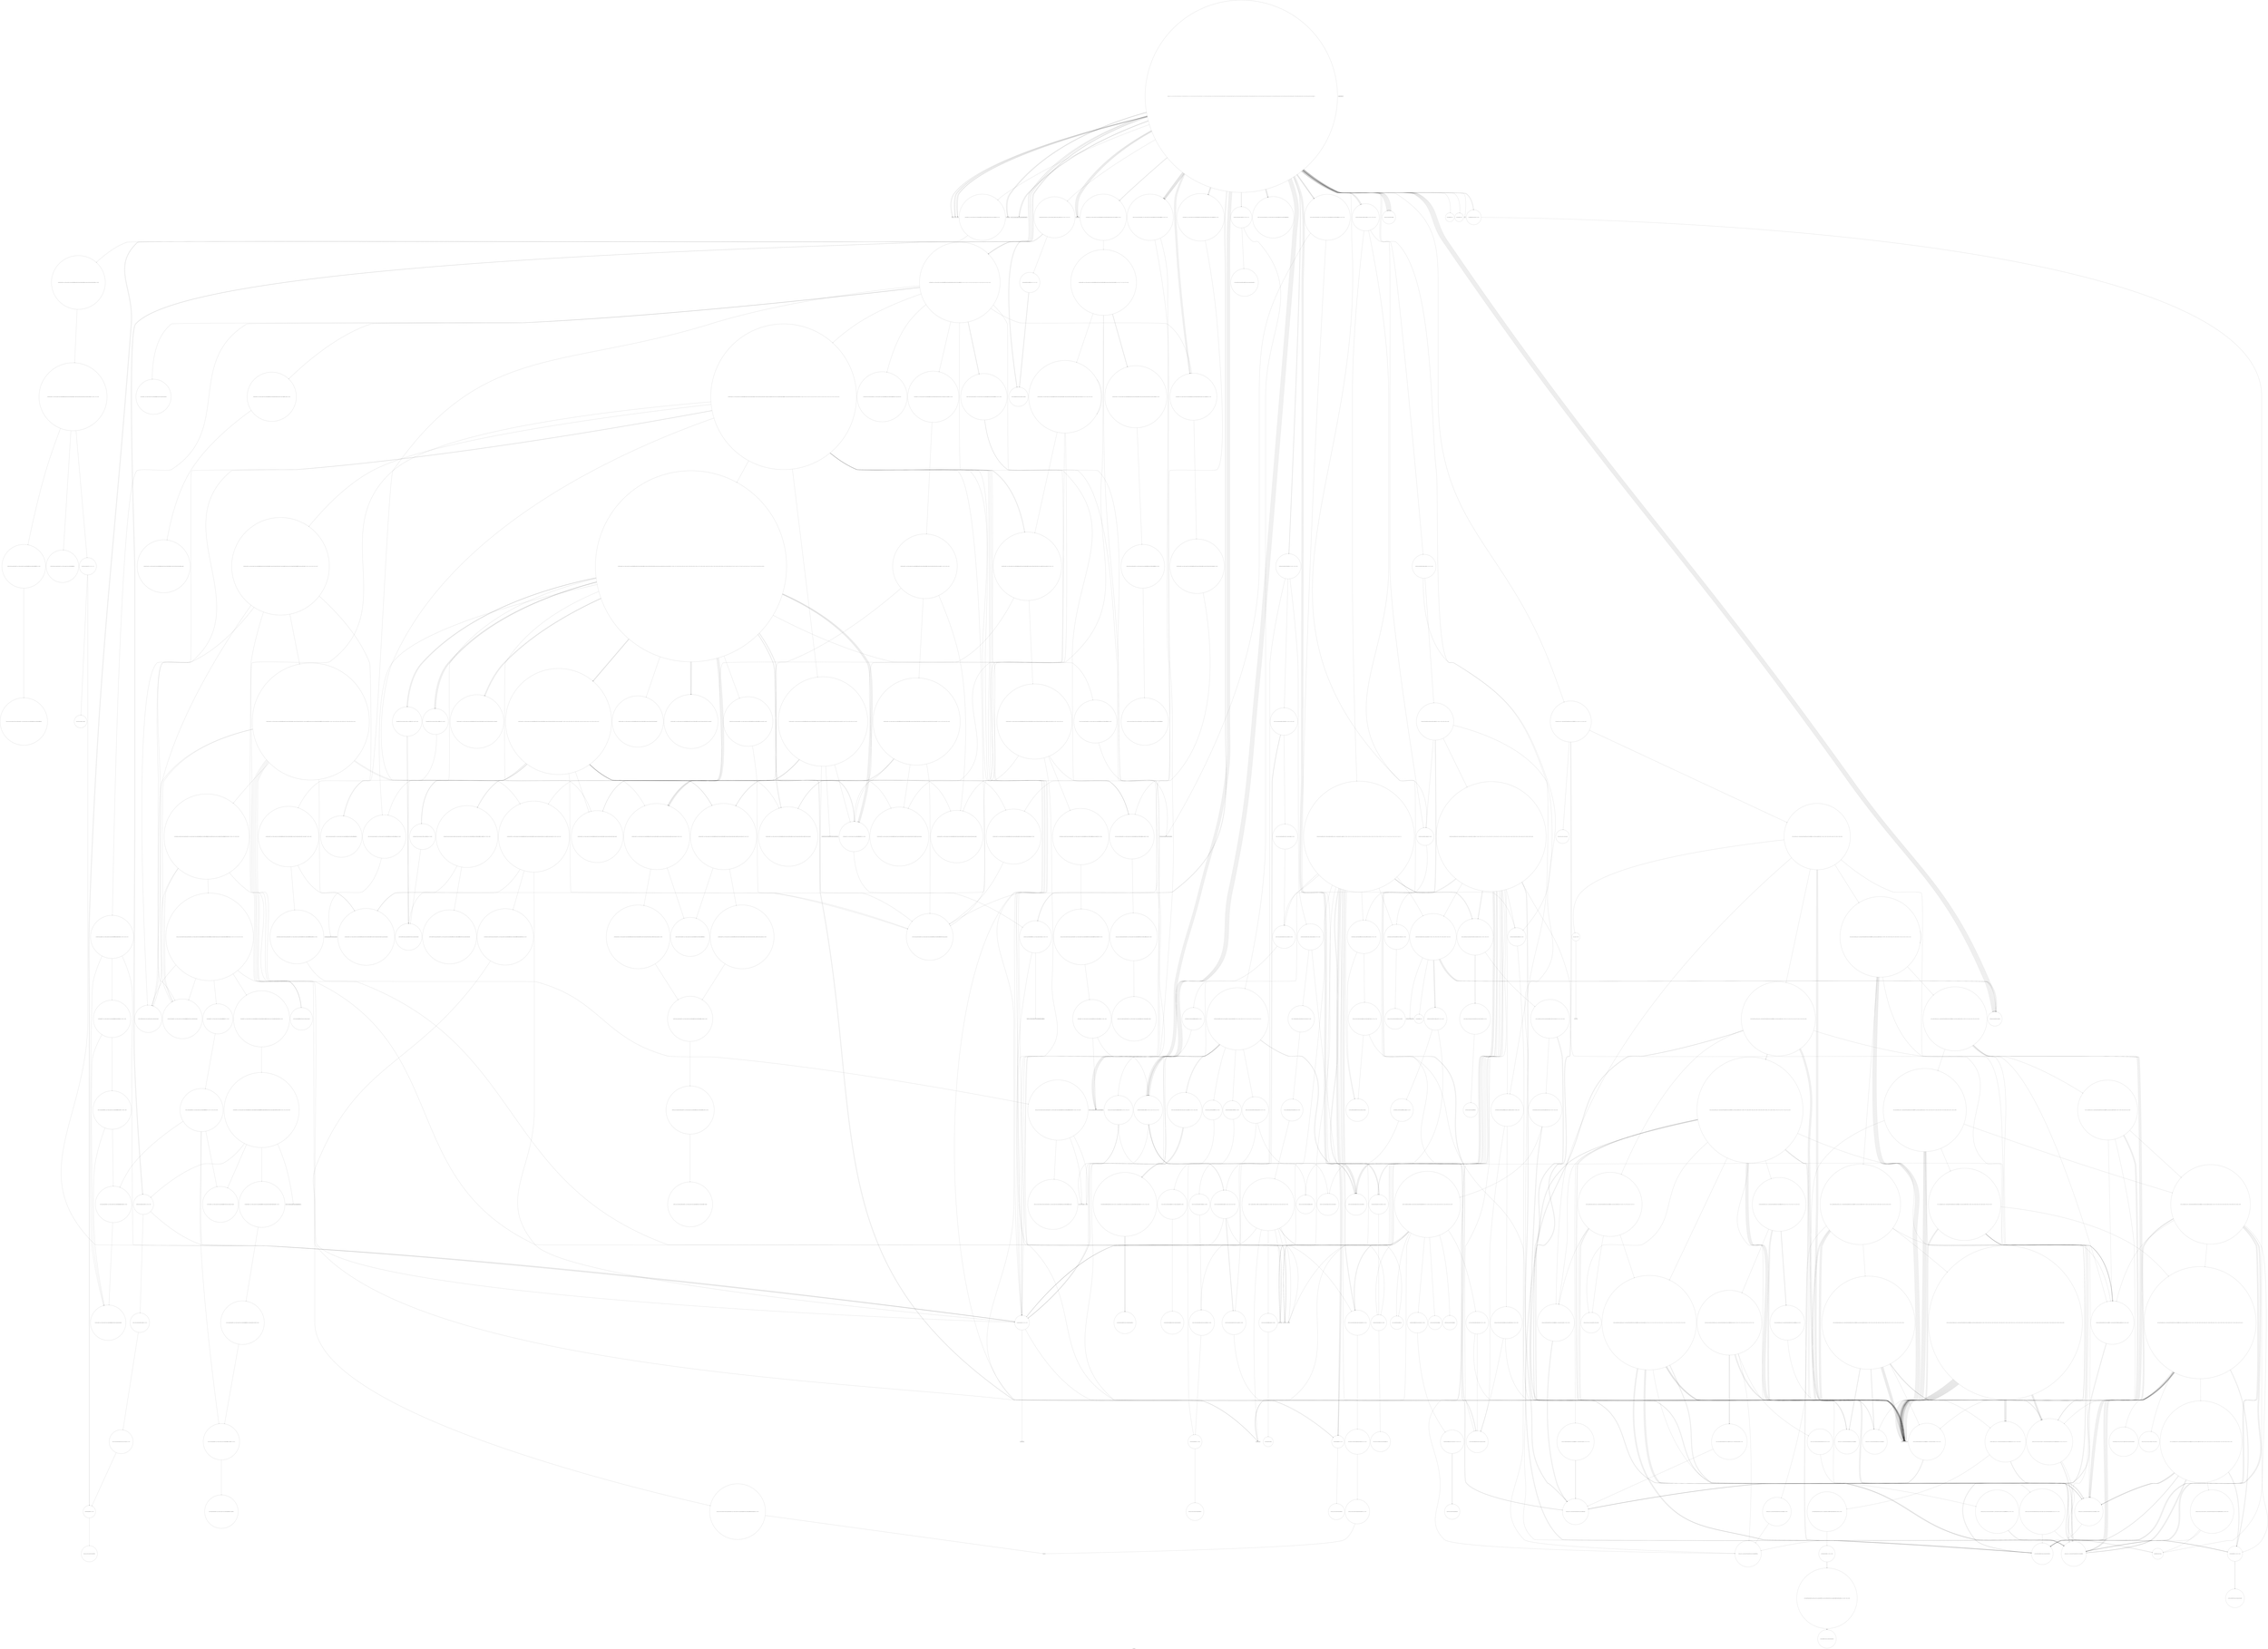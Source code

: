 digraph "Call Graph" {
	label="Call Graph";

	Node0x55b2b29657a0 [shape=record,shape=circle,label="{main|{<s0>1|<s1>2|<s2>3|<s3>4|<s4>5|<s5>6|<s6>7|<s7>8|<s8>9|<s9>10|<s10>11|<s11>12|<s12>13|<s13>14|<s14>15|<s15>16|<s16>17|<s17>18|<s18>19|<s19>20|<s20>21|<s21>22|<s22>23|<s23>24|<s24>25|<s25>26|<s26>27|<s27>28|<s28>29|<s29>30|<s30>31|<s31>32|<s32>33|<s33>34|<s34>35|<s35>36|<s36>37|<s37>38|<s38>39|<s39>40|<s40>41|<s41>42|<s42>43|<s43>44|<s44>45|<s45>46|<s46>47|<s47>48|<s48>49|<s49>50|<s50>51|<s51>52|<s52>53|<s53>54|<s54>55|<s55>56|<s56>57|<s57>58|<s58>59|<s59>60|<s60>61|<s61>62|<s62>63|<s63>64|<s64>truncated...}}"];
	Node0x55b2b29657a0:s0 -> Node0x55b2b2965820[color=black];
	Node0x55b2b29657a0:s1 -> Node0x55b2b2965820[color=black];
	Node0x55b2b29657a0:s2 -> Node0x55b2b306bd40[color=black];
	Node0x55b2b29657a0:s3 -> Node0x55b2b306bdc0[color=black];
	Node0x55b2b29657a0:s4 -> Node0x55b2b306bd40[color=black];
	Node0x55b2b29657a0:s5 -> Node0x55b2b306be40[color=black];
	Node0x55b2b29657a0:s6 -> Node0x55b2b306bd40[color=black];
	Node0x55b2b29657a0:s7 -> Node0x55b2b306bfc0[color=black];
	Node0x55b2b29657a0:s8 -> Node0x55b2b306c040[color=black];
	Node0x55b2b29657a0:s9 -> Node0x55b2b306bf40[color=black];
	Node0x55b2b29657a0:s10 -> Node0x55b2b306c140[color=black];
	Node0x55b2b29657a0:s11 -> Node0x55b2b306c0c0[color=black];
	Node0x55b2b29657a0:s12 -> Node0x55b2b306c1c0[color=black];
	Node0x55b2b29657a0:s13 -> Node0x55b2b306c240[color=black];
	Node0x55b2b29657a0:s14 -> Node0x55b2b306c1c0[color=black];
	Node0x55b2b29657a0:s15 -> Node0x55b2b306c240[color=black];
	Node0x55b2b29657a0:s16 -> Node0x55b2b306c2c0[color=black];
	Node0x55b2b29657a0:s17 -> Node0x55b2b306c340[color=black];
	Node0x55b2b29657a0:s18 -> Node0x55b2b306bfc0[color=black];
	Node0x55b2b29657a0:s19 -> Node0x55b2b306c040[color=black];
	Node0x55b2b29657a0:s20 -> Node0x55b2b306bf40[color=black];
	Node0x55b2b29657a0:s21 -> Node0x55b2b306c3c0[color=black];
	Node0x55b2b29657a0:s22 -> Node0x55b2b306c1c0[color=black];
	Node0x55b2b29657a0:s23 -> Node0x55b2b306c240[color=black];
	Node0x55b2b29657a0:s24 -> Node0x55b2b306c440[color=black];
	Node0x55b2b29657a0:s25 -> Node0x55b2b306c4c0[color=black];
	Node0x55b2b29657a0:s26 -> Node0x55b2b306c2c0[color=black];
	Node0x55b2b29657a0:s27 -> Node0x55b2b306c340[color=black];
	Node0x55b2b29657a0:s28 -> Node0x55b2b306bfc0[color=black];
	Node0x55b2b29657a0:s29 -> Node0x55b2b306c040[color=black];
	Node0x55b2b29657a0:s30 -> Node0x55b2b306bf40[color=black];
	Node0x55b2b29657a0:s31 -> Node0x55b2b306c3c0[color=black];
	Node0x55b2b29657a0:s32 -> Node0x55b2b306c1c0[color=black];
	Node0x55b2b29657a0:s33 -> Node0x55b2b306c240[color=black];
	Node0x55b2b29657a0:s34 -> Node0x55b2b306c440[color=black];
	Node0x55b2b29657a0:s35 -> Node0x55b2b306c4c0[color=black];
	Node0x55b2b29657a0:s36 -> Node0x55b2b306c540[color=black];
	Node0x55b2b29657a0:s37 -> Node0x55b2b306c640[color=black];
	Node0x55b2b29657a0:s38 -> Node0x55b2b306c5c0[color=black];
	Node0x55b2b29657a0:s39 -> Node0x55b2b306c740[color=black];
	Node0x55b2b29657a0:s40 -> Node0x55b2b306c7c0[color=black];
	Node0x55b2b29657a0:s41 -> Node0x55b2b306c740[color=black];
	Node0x55b2b29657a0:s42 -> Node0x55b2b306c840[color=black];
	Node0x55b2b29657a0:s43 -> Node0x55b2b306c6c0[color=black];
	Node0x55b2b29657a0:s44 -> Node0x55b2b306c8c0[color=black];
	Node0x55b2b29657a0:s45 -> Node0x55b2b306c1c0[color=black];
	Node0x55b2b29657a0:s46 -> Node0x55b2b306c240[color=black];
	Node0x55b2b29657a0:s47 -> Node0x55b2b306c440[color=black];
	Node0x55b2b29657a0:s48 -> Node0x55b2b306c4c0[color=black];
	Node0x55b2b29657a0:s49 -> Node0x55b2b306c1c0[color=black];
	Node0x55b2b29657a0:s50 -> Node0x55b2b306c240[color=black];
	Node0x55b2b29657a0:s51 -> Node0x55b2b306c440[color=black];
	Node0x55b2b29657a0:s52 -> Node0x55b2b306c4c0[color=black];
	Node0x55b2b29657a0:s53 -> Node0x55b2b306c540[color=black];
	Node0x55b2b29657a0:s54 -> Node0x55b2b306c640[color=black];
	Node0x55b2b29657a0:s55 -> Node0x55b2b306c5c0[color=black];
	Node0x55b2b29657a0:s56 -> Node0x55b2b306c540[color=black];
	Node0x55b2b29657a0:s57 -> Node0x55b2b306c640[color=black];
	Node0x55b2b29657a0:s58 -> Node0x55b2b306c5c0[color=black];
	Node0x55b2b29657a0:s59 -> Node0x55b2b306c540[color=black];
	Node0x55b2b29657a0:s60 -> Node0x55b2b306c640[color=black];
	Node0x55b2b29657a0:s61 -> Node0x55b2b306c5c0[color=black];
	Node0x55b2b29657a0:s62 -> Node0x55b2b306c740[color=black];
	Node0x55b2b29657a0:s63 -> Node0x55b2b306c740[color=black];
	Node0x55b2b29657a0:s64 -> Node0x55b2b306c940[color=black];
	Node0x55b2b29657a0:s64 -> Node0x55b2b306c740[color=black];
	Node0x55b2b29657a0:s64 -> Node0x55b2b306c740[color=black];
	Node0x55b2b29657a0:s64 -> Node0x55b2b306c940[color=black];
	Node0x55b2b29657a0:s64 -> Node0x55b2b306c740[color=black];
	Node0x55b2b29657a0:s64 -> Node0x55b2b306c740[color=black];
	Node0x55b2b29657a0:s64 -> Node0x55b2b306c740[color=black];
	Node0x55b2b29657a0:s64 -> Node0x55b2b306c9c0[color=black];
	Node0x55b2b29657a0:s64 -> Node0x55b2b306c9c0[color=black];
	Node0x55b2b29657a0:s64 -> Node0x55b2b306ca40[color=black];
	Node0x55b2b29657a0:s64 -> Node0x55b2b306ca40[color=black];
	Node0x55b2b29657a0:s64 -> Node0x55b2b306ca40[color=black];
	Node0x55b2b29657a0:s64 -> Node0x55b2b306ca40[color=black];
	Node0x55b2b29657a0:s64 -> Node0x55b2b306cb40[color=black];
	Node0x55b2b29657a0:s64 -> Node0x55b2b306cb40[color=black];
	Node0x55b2b29657a0:s64 -> Node0x55b2b306cac0[color=black];
	Node0x55b2b29657a0:s64 -> Node0x55b2b306cb40[color=black];
	Node0x55b2b29657a0:s64 -> Node0x55b2b306cbc0[color=black];
	Node0x55b2b29657a0:s64 -> Node0x55b2b306c440[color=black];
	Node0x55b2b29657a0:s64 -> Node0x55b2b306c440[color=black];
	Node0x55b2b29657a0:s64 -> Node0x55b2b306cb40[color=black];
	Node0x55b2b29657a0:s64 -> Node0x55b2b306cbc0[color=black];
	Node0x55b2b29657a0:s64 -> Node0x55b2b306ca40[color=black];
	Node0x55b2b29657a0:s64 -> Node0x55b2b306ca40[color=black];
	Node0x55b2b29657a0:s64 -> Node0x55b2b306ca40[color=black];
	Node0x55b2b29657a0:s64 -> Node0x55b2b306ca40[color=black];
	Node0x55b2b29657a0:s64 -> Node0x55b2b306cb40[color=black];
	Node0x55b2b29657a0:s64 -> Node0x55b2b306cb40[color=black];
	Node0x55b2b29657a0:s64 -> Node0x55b2b306cac0[color=black];
	Node0x55b2b29657a0:s64 -> Node0x55b2b306cb40[color=black];
	Node0x55b2b29657a0:s64 -> Node0x55b2b306cbc0[color=black];
	Node0x55b2b29657a0:s64 -> Node0x55b2b306cb40[color=black];
	Node0x55b2b29657a0:s64 -> Node0x55b2b306cbc0[color=black];
	Node0x55b2b29657a0:s64 -> Node0x55b2b306ca40[color=black];
	Node0x55b2b29657a0:s64 -> Node0x55b2b306ca40[color=black];
	Node0x55b2b29657a0:s64 -> Node0x55b2b306cb40[color=black];
	Node0x55b2b29657a0:s64 -> Node0x55b2b306cb40[color=black];
	Node0x55b2b29657a0:s64 -> Node0x55b2b306cc40[color=black];
	Node0x55b2b29657a0:s64 -> Node0x55b2b306ccc0[color=black];
	Node0x55b2b29657a0:s64 -> Node0x55b2b306c440[color=black];
	Node0x55b2b29657a0:s64 -> Node0x55b2b306c440[color=black];
	Node0x55b2b29657a0:s64 -> Node0x55b2b306c8c0[color=black];
	Node0x55b2b29657a0:s64 -> Node0x55b2b306c8c0[color=black];
	Node0x55b2b29657a0:s64 -> Node0x55b2b306c8c0[color=black];
	Node0x55b2b29657a0:s64 -> Node0x55b2b306bdc0[color=black];
	Node0x55b2b29657a0:s64 -> Node0x55b2b306bdc0[color=black];
	Node0x55b2b29657a0:s64 -> Node0x55b2b306cd40[color=black];
	Node0x55b2b29657a0:s64 -> Node0x55b2b306cdc0[color=black];
	Node0x55b2b29657a0:s64 -> Node0x55b2b306cdc0[color=black];
	Node0x55b2b3073680 [shape=record,shape=circle,label="{_ZNSt16allocator_traitsISaISt4pairIiiEEE10deallocateERS2_PS1_m|{<s0>442}}"];
	Node0x55b2b3073680:s0 -> Node0x55b2b3073700[color=black];
	Node0x55b2b306d4c0 [shape=record,shape=Mrecord,label="{__cxa_rethrow}"];
	Node0x55b2b306c340 [shape=record,shape=circle,label="{_ZNSt6vectorISt4pairIiiESaIS1_EEC2EmRKS2_|{<s0>133|<s1>134|<s2>135}}"];
	Node0x55b2b306c340:s0 -> Node0x55b2b3073880[color=black];
	Node0x55b2b306c340:s1 -> Node0x55b2b3073900[color=black];
	Node0x55b2b306c340:s2 -> Node0x55b2b3073980[color=black];
	Node0x55b2b306fd60 [shape=record,shape=circle,label="{_ZSt10_ConstructISt4pairIiiEJEEvPT_DpOT0_|{<s0>466}}"];
	Node0x55b2b306fd60:s0 -> Node0x55b2b306fde0[color=black];
	Node0x55b2b306dbc0 [shape=record,shape=circle,label="{_ZNSt11_Tuple_implILm0EJONSt7__cxx1112basic_stringIcSt11char_traitsIcESaIcEEEEEC2EOS7_|{<s0>317|<s1>318|<s2>319|<s3>320}}"];
	Node0x55b2b306dbc0:s0 -> Node0x55b2b306dcc0[color=black];
	Node0x55b2b306dbc0:s1 -> Node0x55b2b306dc40[color=black];
	Node0x55b2b306dbc0:s2 -> Node0x55b2b306dd40[color=black];
	Node0x55b2b306dbc0:s3 -> Node0x55b2b306d1c0[color=black];
	Node0x55b2b306ca40 [shape=record,shape=circle,label="{_ZNKSt6vectorISt4pairIiiESaIS1_EE4sizeEv}"];
	Node0x55b2b3070460 [shape=record,shape=circle,label="{_ZNSt8_Rb_treeINSt7__cxx1112basic_stringIcSt11char_traitsIcESaIcEEESt4pairIKS5_St6vectorIS6_IiiESaIS9_EEESt10_Select1stISC_ESt4lessIS5_ESaISC_EE3endEv|{<s0>491}}"];
	Node0x55b2b3070460:s0 -> Node0x55b2b306f660[color=black];
	Node0x55b2b306e2c0 [shape=record,shape=circle,label="{_ZNSt4pairIPSt18_Rb_tree_node_baseS1_EC2IRS1_Lb1EEERKS1_OT_|{<s0>332}}"];
	Node0x55b2b306e2c0:s0 -> Node0x55b2b3071f00[color=black];
	Node0x55b2b306d140 [shape=record,shape=circle,label="{_ZNSt15_Rb_tree_header8_M_resetEv}"];
	Node0x55b2b3070b60 [shape=record,shape=circle,label="{_ZNK9__gnu_cxx5__ops15_Iter_less_iterclINS_17__normal_iteratorIPSt4pairIiiESt6vectorIS5_SaIS5_EEEESA_EEbT_T0_|{<s0>575|<s1>576|<s2>577}}"];
	Node0x55b2b3070b60:s0 -> Node0x55b2b3070d60[color=black];
	Node0x55b2b3070b60:s1 -> Node0x55b2b3070d60[color=black];
	Node0x55b2b3070b60:s2 -> Node0x55b2b306e460[color=black];
	Node0x55b2b3072200 [shape=record,shape=Mrecord,label="{_ZSt29_Rb_tree_insert_and_rebalancebPSt18_Rb_tree_node_baseS0_RS_}"];
	Node0x55b2b306e860 [shape=record,shape=circle,label="{_ZNSt8_Rb_treeINSt7__cxx1112basic_stringIcSt11char_traitsIcESaIcEEESt4pairIKS5_St6vectorIS6_IiiESaIS9_EEESt10_Select1stISC_ESt4lessIS5_ESaISC_EE15_M_destroy_nodeEPSt13_Rb_tree_nodeISC_E|{<s0>188|<s1>189|<s2>190|<s3>191}}"];
	Node0x55b2b306e860:s0 -> Node0x55b2b306e9e0[color=black];
	Node0x55b2b306e860:s1 -> Node0x55b2b306ea60[color=black];
	Node0x55b2b306e860:s2 -> Node0x55b2b306e960[color=black];
	Node0x55b2b306e860:s3 -> Node0x55b2b306d1c0[color=black];
	Node0x55b2b3071260 [shape=record,shape=circle,label="{_ZNK9__gnu_cxx17__normal_iteratorIPSt4pairIiiESt6vectorIS2_SaIS2_EEEmiEl|{<s0>661}}"];
	Node0x55b2b3071260:s0 -> Node0x55b2b30704e0[color=black];
	Node0x55b2b3072900 [shape=record,shape=circle,label="{_ZNSt12_Vector_baseISt4pairIiiESaIS1_EE19_M_get_Tp_allocatorEv}"];
	Node0x55b2b306ef60 [shape=record,shape=circle,label="{_ZNSt3mapINSt7__cxx1112basic_stringIcSt11char_traitsIcESaIcEEESt6vectorISt4pairIiiESaIS8_EESt4lessIS5_ESaIS7_IKS5_SA_EEE11lower_boundERSD_|{<s0>204}}"];
	Node0x55b2b306ef60:s0 -> Node0x55b2b306f460[color=black];
	Node0x55b2b3071960 [shape=record,shape=circle,label="{_ZSt23__copy_move_backward_a2ILb1EN9__gnu_cxx17__normal_iteratorIPSt4pairIiiESt6vectorIS3_SaIS3_EEEES8_ET1_T0_SA_S9_|{<s0>736|<s1>737|<s2>738|<s3>739|<s4>740|<s5>741|<s6>742|<s7>743}}"];
	Node0x55b2b3071960:s0 -> Node0x55b2b306f3e0[color=black];
	Node0x55b2b3071960:s1 -> Node0x55b2b3071ae0[color=black];
	Node0x55b2b3071960:s2 -> Node0x55b2b306f3e0[color=black];
	Node0x55b2b3071960:s3 -> Node0x55b2b3071ae0[color=black];
	Node0x55b2b3071960:s4 -> Node0x55b2b306f3e0[color=black];
	Node0x55b2b3071960:s5 -> Node0x55b2b3071ae0[color=black];
	Node0x55b2b3071960:s6 -> Node0x55b2b3071a60[color=black];
	Node0x55b2b3071960:s7 -> Node0x55b2b30704e0[color=black];
	Node0x55b2b3073000 [shape=record,shape=circle,label="{_ZSt18uninitialized_copyISt13move_iteratorIPSt4pairIiiEES3_ET0_T_S6_S5_|{<s0>422|<s1>423|<s2>424}}"];
	Node0x55b2b3073000:s0 -> Node0x55b2b306f3e0[color=black];
	Node0x55b2b3073000:s1 -> Node0x55b2b306f3e0[color=black];
	Node0x55b2b3073000:s2 -> Node0x55b2b3073080[color=black];
	Node0x55b2b306f660 [shape=record,shape=circle,label="{_ZNSt17_Rb_tree_iteratorISt4pairIKNSt7__cxx1112basic_stringIcSt11char_traitsIcESaIcEEESt6vectorIS0_IiiESaIS9_EEEEC2EPSt18_Rb_tree_node_base}"];
	Node0x55b2b2965820 [shape=record,shape=Mrecord,label="{freopen}"];
	Node0x55b2b3073700 [shape=record,shape=circle,label="{_ZN9__gnu_cxx13new_allocatorISt4pairIiiEE10deallocateEPS2_m|{<s0>443}}"];
	Node0x55b2b3073700:s0 -> Node0x55b2b306ede0[color=black];
	Node0x55b2b306d540 [shape=record,shape=Mrecord,label="{__cxa_end_catch}"];
	Node0x55b2b306c3c0 [shape=record,shape=circle,label="{_ZNSt6vectorISt4pairIiiESaIS1_EEaSEOS3_|{<s0>136|<s1>137}}"];
	Node0x55b2b306c3c0:s0 -> Node0x55b2b306fee0[color=black];
	Node0x55b2b306c3c0:s1 -> Node0x55b2b306fe60[color=black];
	Node0x55b2b306fde0 [shape=record,shape=circle,label="{_ZNSt4pairIiiEC2IiiLb1EEEv}"];
	Node0x55b2b306dc40 [shape=record,shape=circle,label="{_ZSt7forwardIONSt7__cxx1112basic_stringIcSt11char_traitsIcESaIcEEEEOT_RNSt16remove_referenceIS7_E4typeE}"];
	Node0x55b2b306cac0 [shape=record,shape=circle,label="{_ZStgtIiiEbRKSt4pairIT_T0_ES5_|{<s0>160}}"];
	Node0x55b2b306cac0:s0 -> Node0x55b2b306e460[color=black];
	Node0x55b2b30704e0 [shape=record,shape=circle,label="{_ZN9__gnu_cxx17__normal_iteratorIPSt4pairIiiESt6vectorIS2_SaIS2_EEEC2ERKS3_}"];
	Node0x55b2b306e340 [shape=record,shape=circle,label="{_ZNSt8_Rb_treeINSt7__cxx1112basic_stringIcSt11char_traitsIcESaIcEEESt4pairIKS5_St6vectorIS6_IiiESaIS9_EEESt10_Select1stISC_ESt4lessIS5_ESaISC_EE24_M_get_insert_unique_posERS7_|{<s0>333|<s1>334|<s2>335|<s3>336|<s4>337|<s5>338|<s6>339|<s7>340|<s8>341|<s9>342|<s10>343|<s11>344|<s12>345|<s13>346|<s14>347}}"];
	Node0x55b2b306e340:s0 -> Node0x55b2b306e5e0[color=black];
	Node0x55b2b306e340:s1 -> Node0x55b2b306f560[color=black];
	Node0x55b2b306e340:s2 -> Node0x55b2b306f5e0[color=black];
	Node0x55b2b306e340:s3 -> Node0x55b2b306f0e0[color=black];
	Node0x55b2b306e340:s4 -> Node0x55b2b306e760[color=black];
	Node0x55b2b306e340:s5 -> Node0x55b2b306e6e0[color=black];
	Node0x55b2b306e340:s6 -> Node0x55b2b306f660[color=black];
	Node0x55b2b306e340:s7 -> Node0x55b2b3071f80[color=black];
	Node0x55b2b306e340:s8 -> Node0x55b2b306efe0[color=black];
	Node0x55b2b306e340:s9 -> Node0x55b2b3072000[color=black];
	Node0x55b2b306e340:s10 -> Node0x55b2b3071d00[color=black];
	Node0x55b2b306e340:s11 -> Node0x55b2b306e1c0[color=black];
	Node0x55b2b306e340:s12 -> Node0x55b2b306f0e0[color=black];
	Node0x55b2b306e340:s13 -> Node0x55b2b3072000[color=black];
	Node0x55b2b306e340:s14 -> Node0x55b2b3071e00[color=black];
	Node0x55b2b306d1c0 [shape=record,shape=circle,label="{__clang_call_terminate|{<s0>172|<s1>173}}"];
	Node0x55b2b306d1c0:s0 -> Node0x55b2b306d240[color=black];
	Node0x55b2b306d1c0:s1 -> Node0x55b2b306d2c0[color=black];
	Node0x55b2b3070be0 [shape=record,shape=circle,label="{_ZSt10__pop_heapIN9__gnu_cxx17__normal_iteratorIPSt4pairIiiESt6vectorIS3_SaIS3_EEEENS0_5__ops15_Iter_less_iterEEvT_SB_SB_RT0_|{<s0>578|<s1>579|<s2>580|<s3>581|<s4>582|<s5>583|<s6>584|<s7>585|<s8>586|<s9>587|<s10>588|<s11>589}}"];
	Node0x55b2b3070be0:s0 -> Node0x55b2b3070d60[color=black];
	Node0x55b2b3070be0:s1 -> Node0x55b2b3072400[color=black];
	Node0x55b2b3070be0:s2 -> Node0x55b2b306f3e0[color=black];
	Node0x55b2b3070be0:s3 -> Node0x55b2b3070d60[color=black];
	Node0x55b2b3070be0:s4 -> Node0x55b2b3072400[color=black];
	Node0x55b2b3070be0:s5 -> Node0x55b2b3070d60[color=black];
	Node0x55b2b3070be0:s6 -> Node0x55b2b3070e60[color=black];
	Node0x55b2b3070be0:s7 -> Node0x55b2b306f3e0[color=black];
	Node0x55b2b3070be0:s8 -> Node0x55b2b3072700[color=black];
	Node0x55b2b3070be0:s9 -> Node0x55b2b3072400[color=black];
	Node0x55b2b3070be0:s10 -> Node0x55b2b306f3e0[color=black];
	Node0x55b2b3070be0:s11 -> Node0x55b2b3070de0[color=black];
	Node0x55b2b3072280 [shape=record,shape=circle,label="{_ZNSt5tupleIJONSt7__cxx1112basic_stringIcSt11char_traitsIcESaIcEEEEEC2IJS5_ELb1EEEDpOT_|{<s0>357|<s1>358}}"];
	Node0x55b2b3072280:s0 -> Node0x55b2b306de40[color=black];
	Node0x55b2b3072280:s1 -> Node0x55b2b3072300[color=black];
	Node0x55b2b306e8e0 [shape=record,shape=circle,label="{_ZNSt8_Rb_treeINSt7__cxx1112basic_stringIcSt11char_traitsIcESaIcEEESt4pairIKS5_St6vectorIS6_IiiESaIS9_EEESt10_Select1stISC_ESt4lessIS5_ESaISC_EE11_M_put_nodeEPSt13_Rb_tree_nodeISC_E|{<s0>192|<s1>193|<s2>194}}"];
	Node0x55b2b306e8e0:s0 -> Node0x55b2b306e9e0[color=black];
	Node0x55b2b306e8e0:s1 -> Node0x55b2b306ece0[color=black];
	Node0x55b2b306e8e0:s2 -> Node0x55b2b306d1c0[color=black];
	Node0x55b2b30712e0 [shape=record,shape=circle,label="{_ZSt21__unguarded_partitionIN9__gnu_cxx17__normal_iteratorIPSt4pairIiiESt6vectorIS3_SaIS3_EEEENS0_5__ops15_Iter_less_iterEET_SB_SB_SB_T0_|{<s0>662|<s1>663|<s2>664|<s3>665|<s4>666|<s5>667|<s6>668|<s7>669|<s8>670|<s9>671|<s10>672|<s11>673|<s12>674|<s13>675|<s14>676}}"];
	Node0x55b2b30712e0:s0 -> Node0x55b2b306f3e0[color=black];
	Node0x55b2b30712e0:s1 -> Node0x55b2b306f3e0[color=black];
	Node0x55b2b30712e0:s2 -> Node0x55b2b3070b60[color=black];
	Node0x55b2b30712e0:s3 -> Node0x55b2b3070c60[color=black];
	Node0x55b2b30712e0:s4 -> Node0x55b2b3071160[color=black];
	Node0x55b2b30712e0:s5 -> Node0x55b2b306f3e0[color=black];
	Node0x55b2b30712e0:s6 -> Node0x55b2b306f3e0[color=black];
	Node0x55b2b30712e0:s7 -> Node0x55b2b3070b60[color=black];
	Node0x55b2b30712e0:s8 -> Node0x55b2b3071160[color=black];
	Node0x55b2b30712e0:s9 -> Node0x55b2b3070ae0[color=black];
	Node0x55b2b30712e0:s10 -> Node0x55b2b306f3e0[color=black];
	Node0x55b2b30712e0:s11 -> Node0x55b2b306f3e0[color=black];
	Node0x55b2b30712e0:s12 -> Node0x55b2b306f3e0[color=black];
	Node0x55b2b30712e0:s13 -> Node0x55b2b3071360[color=black];
	Node0x55b2b30712e0:s14 -> Node0x55b2b3070c60[color=black];
	Node0x55b2b3072980 [shape=record,shape=circle,label="{_ZNSt16allocator_traitsISaISt4pairIiiEEE7destroyIS1_EEvRS2_PT_|{<s0>408}}"];
	Node0x55b2b3072980:s0 -> Node0x55b2b3073600[color=black];
	Node0x55b2b306efe0 [shape=record,shape=circle,label="{_ZNKSt17_Rb_tree_iteratorISt4pairIKNSt7__cxx1112basic_stringIcSt11char_traitsIcESaIcEEESt6vectorIS0_IiiESaIS9_EEEEeqERKSD_}"];
	Node0x55b2b30719e0 [shape=record,shape=circle,label="{_ZSt12__miter_baseIN9__gnu_cxx17__normal_iteratorIPSt4pairIiiESt6vectorIS3_SaIS3_EEEEET_S9_|{<s0>744}}"];
	Node0x55b2b30719e0:s0 -> Node0x55b2b306f3e0[color=black];
	Node0x55b2b3073080 [shape=record,shape=circle,label="{_ZNSt20__uninitialized_copyILb0EE13__uninit_copyISt13move_iteratorIPSt4pairIiiEES5_EET0_T_S8_S7_|{<s0>425|<s1>426|<s2>427|<s3>428|<s4>429|<s5>430|<s6>431|<s7>432|<s8>433|<s9>434|<s10>435}}"];
	Node0x55b2b3073080:s0 -> Node0x55b2b3073100[color=black];
	Node0x55b2b3073080:s1 -> Node0x55b2b3073200[color=black];
	Node0x55b2b3073080:s2 -> Node0x55b2b3073280[color=black];
	Node0x55b2b3073080:s3 -> Node0x55b2b3073180[color=black];
	Node0x55b2b3073080:s4 -> Node0x55b2b3073300[color=black];
	Node0x55b2b3073080:s5 -> Node0x55b2b306d240[color=black];
	Node0x55b2b3073080:s6 -> Node0x55b2b3073380[color=black];
	Node0x55b2b3073080:s7 -> Node0x55b2b306d4c0[color=black];
	Node0x55b2b3073080:s8 -> Node0x55b2b306d540[color=black];
	Node0x55b2b3073080:s9 -> Node0x55b2b306d5c0[color=black];
	Node0x55b2b3073080:s10 -> Node0x55b2b306d1c0[color=black];
	Node0x55b2b306f6e0 [shape=record,shape=circle,label="{_ZNKSt10_Select1stISt4pairIKNSt7__cxx1112basic_stringIcSt11char_traitsIcESaIcEEESt6vectorIS0_IiiESaIS9_EEEEclERKSC_}"];
	Node0x55b2b306bd40 [shape=record,shape=Mrecord,label="{scanf}"];
	Node0x55b2b3073780 [shape=record,shape=circle,label="{_ZN9__gnu_cxx13new_allocatorISt4pairIiiEEC2Ev}"];
	Node0x55b2b306d5c0 [shape=record,shape=Mrecord,label="{llvm.trap}"];
	Node0x55b2b306c440 [shape=record,shape=circle,label="{_ZNSt6vectorISt4pairIiiESaIS1_EED2Ev|{<s0>138|<s1>139|<s2>140|<s3>141|<s4>142}}"];
	Node0x55b2b306c440:s0 -> Node0x55b2b3072900[color=black];
	Node0x55b2b306c440:s1 -> Node0x55b2b3072a00[color=black];
	Node0x55b2b306c440:s2 -> Node0x55b2b3073980[color=black];
	Node0x55b2b306c440:s3 -> Node0x55b2b3073980[color=black];
	Node0x55b2b306c440:s4 -> Node0x55b2b306d1c0[color=black];
	Node0x55b2b306fe60 [shape=record,shape=circle,label="{_ZNSt6vectorISt4pairIiiESaIS1_EE14_M_move_assignEOS3_St17integral_constantIbLb1EE|{<s0>467|<s1>468|<s2>469|<s3>470|<s4>471|<s5>472|<s6>473|<s7>474|<s8>475|<s9>476|<s10>477}}"];
	Node0x55b2b306fe60:s0 -> Node0x55b2b306ff60[color=black];
	Node0x55b2b306fe60:s1 -> Node0x55b2b306ffe0[color=black];
	Node0x55b2b306fe60:s2 -> Node0x55b2b306c4c0[color=black];
	Node0x55b2b306fe60:s3 -> Node0x55b2b3070060[color=black];
	Node0x55b2b306fe60:s4 -> Node0x55b2b3070060[color=black];
	Node0x55b2b306fe60:s5 -> Node0x55b2b3072900[color=black];
	Node0x55b2b306fe60:s6 -> Node0x55b2b3072900[color=black];
	Node0x55b2b306fe60:s7 -> Node0x55b2b30700e0[color=black];
	Node0x55b2b306fe60:s8 -> Node0x55b2b306c440[color=black];
	Node0x55b2b306fe60:s9 -> Node0x55b2b306c440[color=black];
	Node0x55b2b306fe60:s10 -> Node0x55b2b306d1c0[color=black];
	Node0x55b2b306dcc0 [shape=record,shape=circle,label="{_ZNSt11_Tuple_implILm0EJONSt7__cxx1112basic_stringIcSt11char_traitsIcESaIcEEEEE7_M_headERS7_|{<s0>321}}"];
	Node0x55b2b306dcc0:s0 -> Node0x55b2b306ddc0[color=black];
	Node0x55b2b306cb40 [shape=record,shape=circle,label="{_ZNSt6vectorISt4pairIiiESaIS1_EEixEm}"];
	Node0x55b2b3070560 [shape=record,shape=circle,label="{_ZSt6__sortIN9__gnu_cxx17__normal_iteratorIPSt4pairIiiESt6vectorIS3_SaIS3_EEEENS0_5__ops15_Iter_less_iterEEvT_SB_T0_|{<s0>492|<s1>493|<s2>494|<s3>495|<s4>496|<s5>497|<s6>498|<s7>499|<s8>500}}"];
	Node0x55b2b3070560:s0 -> Node0x55b2b3070660[color=black];
	Node0x55b2b3070560:s1 -> Node0x55b2b306f3e0[color=black];
	Node0x55b2b3070560:s2 -> Node0x55b2b306f3e0[color=black];
	Node0x55b2b3070560:s3 -> Node0x55b2b3072700[color=black];
	Node0x55b2b3070560:s4 -> Node0x55b2b3070760[color=black];
	Node0x55b2b3070560:s5 -> Node0x55b2b30706e0[color=black];
	Node0x55b2b3070560:s6 -> Node0x55b2b306f3e0[color=black];
	Node0x55b2b3070560:s7 -> Node0x55b2b306f3e0[color=black];
	Node0x55b2b3070560:s8 -> Node0x55b2b30707e0[color=black];
	Node0x55b2b306e3c0 [shape=record,shape=circle,label="{_ZNSt8_Rb_treeINSt7__cxx1112basic_stringIcSt11char_traitsIcESaIcEEESt4pairIKS5_St6vectorIS6_IiiESaIS9_EEESt10_Select1stISC_ESt4lessIS5_ESaISC_EE11_M_leftmostEv}"];
	Node0x55b2b306d240 [shape=record,shape=Mrecord,label="{__cxa_begin_catch}"];
	Node0x55b2b3070c60 [shape=record,shape=circle,label="{_ZN9__gnu_cxx17__normal_iteratorIPSt4pairIiiESt6vectorIS2_SaIS2_EEEppEv}"];
	Node0x55b2b3072300 [shape=record,shape=circle,label="{_ZNSt11_Tuple_implILm0EJONSt7__cxx1112basic_stringIcSt11char_traitsIcESaIcEEEEEC2IS5_EEOT_|{<s0>359|<s1>360}}"];
	Node0x55b2b3072300:s0 -> Node0x55b2b306de40[color=black];
	Node0x55b2b3072300:s1 -> Node0x55b2b306dd40[color=black];
	Node0x55b2b306e960 [shape=record,shape=circle,label="{_ZNSt16allocator_traitsISaISt13_Rb_tree_nodeISt4pairIKNSt7__cxx1112basic_stringIcSt11char_traitsIcESaIcEEESt6vectorIS1_IiiESaISA_EEEEEE7destroyISD_EEvRSF_PT_|{<s0>195}}"];
	Node0x55b2b306e960:s0 -> Node0x55b2b306eae0[color=black];
	Node0x55b2b3071360 [shape=record,shape=circle,label="{_ZSt9iter_swapIN9__gnu_cxx17__normal_iteratorIPSt4pairIiiESt6vectorIS3_SaIS3_EEEES8_EvT_T0_|{<s0>677|<s1>678|<s2>679}}"];
	Node0x55b2b3071360:s0 -> Node0x55b2b3070d60[color=black];
	Node0x55b2b3071360:s1 -> Node0x55b2b3070d60[color=black];
	Node0x55b2b3071360:s2 -> Node0x55b2b30713e0[color=black];
	Node0x55b2b3072a00 [shape=record,shape=circle,label="{_ZSt8_DestroyIPSt4pairIiiES1_EvT_S3_RSaIT0_E|{<s0>409}}"];
	Node0x55b2b3072a00:s0 -> Node0x55b2b3073380[color=black];
	Node0x55b2b306f060 [shape=record,shape=circle,label="{_ZNKSt3mapINSt7__cxx1112basic_stringIcSt11char_traitsIcESaIcEEESt6vectorISt4pairIiiESaIS8_EESt4lessIS5_ESaIS7_IKS5_SA_EEE8key_compEv|{<s0>205}}"];
	Node0x55b2b306f060:s0 -> Node0x55b2b306f960[color=black];
	Node0x55b2b3071a60 [shape=record,shape=circle,label="{_ZSt22__copy_move_backward_aILb1EPSt4pairIiiES2_ET1_T0_S4_S3_|{<s0>745}}"];
	Node0x55b2b3071a60:s0 -> Node0x55b2b3071b60[color=black];
	Node0x55b2b3073100 [shape=record,shape=circle,label="{_ZStneIPSt4pairIiiEEbRKSt13move_iteratorIT_ES7_|{<s0>436}}"];
	Node0x55b2b3073100:s0 -> Node0x55b2b3073400[color=black];
	Node0x55b2b306f760 [shape=record,shape=circle,label="{_ZNSt8_Rb_treeINSt7__cxx1112basic_stringIcSt11char_traitsIcESaIcEEESt4pairIKS5_St6vectorIS6_IiiESaIS9_EEESt10_Select1stISC_ESt4lessIS5_ESaISC_EE8_S_valueEPKSt13_Rb_tree_nodeISC_E|{<s0>238}}"];
	Node0x55b2b306f760:s0 -> Node0x55b2b306f7e0[color=black];
	Node0x55b2b306bdc0 [shape=record,shape=Mrecord,label="{printf}"];
	Node0x55b2b3073800 [shape=record,shape=circle,label="{_ZN9__gnu_cxx13new_allocatorISt4pairIiiEED2Ev}"];
	Node0x55b2b306d640 [shape=record,shape=circle,label="{_ZNSt8_Rb_treeINSt7__cxx1112basic_stringIcSt11char_traitsIcESaIcEEESt4pairIKS5_St6vectorIS6_IiiESaIS9_EEESt10_Select1stISC_ESt4lessIS5_ESaISC_EE11_M_get_nodeEv|{<s0>289|<s1>290}}"];
	Node0x55b2b306d640:s0 -> Node0x55b2b306e9e0[color=black];
	Node0x55b2b306d640:s1 -> Node0x55b2b306d740[color=black];
	Node0x55b2b306c4c0 [shape=record,shape=circle,label="{_ZNSaISt4pairIiiEED2Ev|{<s0>143}}"];
	Node0x55b2b306c4c0:s0 -> Node0x55b2b3073800[color=black];
	Node0x55b2b306fee0 [shape=record,shape=circle,label="{_ZSt4moveIRSt6vectorISt4pairIiiESaIS2_EEEONSt16remove_referenceIT_E4typeEOS7_}"];
	Node0x55b2b306dd40 [shape=record,shape=circle,label="{_ZNSt10_Head_baseILm0EONSt7__cxx1112basic_stringIcSt11char_traitsIcESaIcEEELb0EEC2IS5_EEOT_|{<s0>322}}"];
	Node0x55b2b306dd40:s0 -> Node0x55b2b306de40[color=black];
	Node0x55b2b306cbc0 [shape=record,shape=circle,label="{_ZNSt6vectorISt4pairIiiESaIS1_EE9push_backERKS1_|{<s0>161|<s1>162|<s2>163}}"];
	Node0x55b2b306cbc0:s0 -> Node0x55b2b3077e20[color=black];
	Node0x55b2b306cbc0:s1 -> Node0x55b2b306c840[color=black];
	Node0x55b2b306cbc0:s2 -> Node0x55b2b3077ea0[color=black];
	Node0x55b2b30705e0 [shape=record,shape=circle,label="{_ZN9__gnu_cxx5__ops16__iter_less_iterEv}"];
	Node0x55b2b3071c80 [shape=record,shape=circle,label="{_ZNSt4pairIPSt18_Rb_tree_node_baseS1_EC2IRS1_S4_Lb1EEEOT_OT0_|{<s0>348|<s1>349}}"];
	Node0x55b2b3071c80:s0 -> Node0x55b2b3071f00[color=black];
	Node0x55b2b3071c80:s1 -> Node0x55b2b3071f00[color=black];
	Node0x55b2b306d2c0 [shape=record,shape=Mrecord,label="{_ZSt9terminatev}"];
	Node0x55b2b3070ce0 [shape=record,shape=circle,label="{_ZNK9__gnu_cxx17__normal_iteratorIPSt4pairIiiESt6vectorIS2_SaIS2_EEEplEl|{<s0>590}}"];
	Node0x55b2b3070ce0:s0 -> Node0x55b2b30704e0[color=black];
	Node0x55b2b3072380 [shape=record,shape=circle,label="{_ZNSt6vectorISt4pairIiiESaIS1_EE12emplace_backIJS1_EEEvDpOT_|{<s0>361|<s1>362|<s2>363|<s3>364|<s4>365}}"];
	Node0x55b2b3072380:s0 -> Node0x55b2b3072500[color=black];
	Node0x55b2b3072380:s1 -> Node0x55b2b3072480[color=black];
	Node0x55b2b3072380:s2 -> Node0x55b2b306c840[color=black];
	Node0x55b2b3072380:s3 -> Node0x55b2b3072500[color=black];
	Node0x55b2b3072380:s4 -> Node0x55b2b3072580[color=black];
	Node0x55b2b306e9e0 [shape=record,shape=circle,label="{_ZNSt8_Rb_treeINSt7__cxx1112basic_stringIcSt11char_traitsIcESaIcEEESt4pairIKS5_St6vectorIS6_IiiESaIS9_EEESt10_Select1stISC_ESt4lessIS5_ESaISC_EE21_M_get_Node_allocatorEv}"];
	Node0x55b2b30713e0 [shape=record,shape=circle,label="{_ZSt4swapIiiENSt9enable_ifIXsr6__and_ISt14__is_swappableIT_ES1_IT0_EEE5valueEvE4typeERSt4pairIS2_S4_ESA_|{<s0>680}}"];
	Node0x55b2b30713e0:s0 -> Node0x55b2b3071460[color=black];
	Node0x55b2b3072a80 [shape=record,shape=circle,label="{_ZNSt12_Vector_baseISt4pairIiiESaIS1_EE13_M_deallocateEPS1_m|{<s0>410}}"];
	Node0x55b2b3072a80:s0 -> Node0x55b2b3073680[color=black];
	Node0x55b2b306f0e0 [shape=record,shape=circle,label="{_ZNKSt4lessINSt7__cxx1112basic_stringIcSt11char_traitsIcESaIcEEEEclERKS5_S8_|{<s0>206}}"];
	Node0x55b2b306f0e0:s0 -> Node0x55b2b306c940[color=black];
	Node0x55b2b3071ae0 [shape=record,shape=circle,label="{_ZSt12__niter_baseIPSt4pairIiiESt6vectorIS1_SaIS1_EEET_N9__gnu_cxx17__normal_iteratorIS6_T0_EE|{<s0>746}}"];
	Node0x55b2b3071ae0:s0 -> Node0x55b2b3072880[color=black];
	Node0x55b2b3073180 [shape=record,shape=circle,label="{_ZSt10_ConstructISt4pairIiiEJS1_EEvPT_DpOT0_|{<s0>437|<s1>438}}"];
	Node0x55b2b3073180:s0 -> Node0x55b2b3072500[color=black];
	Node0x55b2b3073180:s1 -> Node0x55b2b306f3e0[color=black];
	Node0x55b2b306f7e0 [shape=record,shape=circle,label="{_ZNKSt13_Rb_tree_nodeISt4pairIKNSt7__cxx1112basic_stringIcSt11char_traitsIcESaIcEEESt6vectorIS0_IiiESaIS9_EEEE9_M_valptrEv|{<s0>239}}"];
	Node0x55b2b306f7e0:s0 -> Node0x55b2b306f860[color=black];
	Node0x55b2b306be40 [shape=record,shape=circle,label="{_ZNSt3mapINSt7__cxx1112basic_stringIcSt11char_traitsIcESaIcEEESt6vectorISt4pairIiiESaIS8_EESt4lessIS5_ESaIS7_IKS5_SA_EEEC2Ev|{<s0>114}}"];
	Node0x55b2b306be40:s0 -> Node0x55b2b306ce40[color=black];
	Node0x55b2b3073880 [shape=record,shape=circle,label="{_ZNSt12_Vector_baseISt4pairIiiESaIS1_EEC2EmRKS2_|{<s0>444|<s1>445|<s2>446}}"];
	Node0x55b2b3073880:s0 -> Node0x55b2b3073a00[color=black];
	Node0x55b2b3073880:s1 -> Node0x55b2b3073a80[color=black];
	Node0x55b2b3073880:s2 -> Node0x55b2b3073b00[color=black];
	Node0x55b2b306d6c0 [shape=record,shape=circle,label="{_ZNSt8_Rb_treeINSt7__cxx1112basic_stringIcSt11char_traitsIcESaIcEEESt4pairIKS5_St6vectorIS6_IiiESaIS9_EEESt10_Select1stISC_ESt4lessIS5_ESaISC_EE17_M_construct_nodeIJRKSt21piecewise_construct_tSt5tupleIJOS5_EESN_IJEEEEEvPSt13_Rb_tree_nodeISC_EDpOT_|{<s0>291|<s1>292|<s2>293|<s3>294|<s4>295|<s5>296|<s6>297|<s7>298|<s8>299|<s9>300|<s10>301}}"];
	Node0x55b2b306d6c0:s0 -> Node0x55b2b306e9e0[color=black];
	Node0x55b2b306d6c0:s1 -> Node0x55b2b306ea60[color=black];
	Node0x55b2b306d6c0:s2 -> Node0x55b2b306fa60[color=black];
	Node0x55b2b306d6c0:s3 -> Node0x55b2b306fae0[color=black];
	Node0x55b2b306d6c0:s4 -> Node0x55b2b306fb60[color=black];
	Node0x55b2b306d6c0:s5 -> Node0x55b2b306d9c0[color=black];
	Node0x55b2b306d6c0:s6 -> Node0x55b2b306d240[color=black];
	Node0x55b2b306d6c0:s7 -> Node0x55b2b306e8e0[color=black];
	Node0x55b2b306d6c0:s8 -> Node0x55b2b306d4c0[color=black];
	Node0x55b2b306d6c0:s9 -> Node0x55b2b306d540[color=black];
	Node0x55b2b306d6c0:s10 -> Node0x55b2b306d1c0[color=black];
	Node0x55b2b306c540 [shape=record,shape=circle,label="{_ZNSt3mapINSt7__cxx1112basic_stringIcSt11char_traitsIcESaIcEEESt6vectorISt4pairIiiESaIS8_EESt4lessIS5_ESaIS7_IKS5_SA_EEE5beginEv|{<s0>144}}"];
	Node0x55b2b306c540:s0 -> Node0x55b2b3071f80[color=black];
	Node0x55b2b306ff60 [shape=record,shape=circle,label="{_ZNKSt12_Vector_baseISt4pairIiiESaIS1_EE13get_allocatorEv|{<s0>478|<s1>479}}"];
	Node0x55b2b306ff60:s0 -> Node0x55b2b3072d00[color=black];
	Node0x55b2b306ff60:s1 -> Node0x55b2b3070160[color=black];
	Node0x55b2b306ddc0 [shape=record,shape=circle,label="{_ZNSt10_Head_baseILm0EONSt7__cxx1112basic_stringIcSt11char_traitsIcESaIcEEELb0EE7_M_headERS7_}"];
	Node0x55b2b306cc40 [shape=record,shape=circle,label="{_ZSt3maxIiERKT_S2_S2_}"];
	Node0x55b2b3070660 [shape=record,shape=circle,label="{_ZN9__gnu_cxxneIPSt4pairIiiESt6vectorIS2_SaIS2_EEEEbRKNS_17__normal_iteratorIT_T0_EESC_|{<s0>501|<s1>502}}"];
	Node0x55b2b3070660:s0 -> Node0x55b2b3072880[color=black];
	Node0x55b2b3070660:s1 -> Node0x55b2b3072880[color=black];
	Node0x55b2b3071d00 [shape=record,shape=circle,label="{_ZNSt17_Rb_tree_iteratorISt4pairIKNSt7__cxx1112basic_stringIcSt11char_traitsIcESaIcEEESt6vectorIS0_IiiESaIS9_EEEEmmEv|{<s0>350}}"];
	Node0x55b2b3071d00:s0 -> Node0x55b2b3072100[color=black];
	Node0x55b2b306d340 [shape=record,shape=circle,label="{_ZSt7forwardIRiEOT_RNSt16remove_referenceIS1_E4typeE}"];
	Node0x55b2b3070d60 [shape=record,shape=circle,label="{_ZNK9__gnu_cxx17__normal_iteratorIPSt4pairIiiESt6vectorIS2_SaIS2_EEEdeEv}"];
	Node0x55b2b3072400 [shape=record,shape=circle,label="{_ZSt4moveIRSt4pairIiiEEONSt16remove_referenceIT_E4typeEOS4_}"];
	Node0x55b2b306ea60 [shape=record,shape=circle,label="{_ZNSt13_Rb_tree_nodeISt4pairIKNSt7__cxx1112basic_stringIcSt11char_traitsIcESaIcEEESt6vectorIS0_IiiESaIS9_EEEE9_M_valptrEv|{<s0>196}}"];
	Node0x55b2b306ea60:s0 -> Node0x55b2b306ebe0[color=black];
	Node0x55b2b3071460 [shape=record,shape=circle,label="{_ZNSt4pairIiiE4swapERS0_|{<s0>681|<s1>682}}"];
	Node0x55b2b3071460:s0 -> Node0x55b2b30714e0[color=black];
	Node0x55b2b3071460:s1 -> Node0x55b2b30714e0[color=black];
	Node0x55b2b3072b00 [shape=record,shape=circle,label="{_ZNKSt6vectorISt4pairIiiESaIS1_EE8max_sizeEv|{<s0>411|<s1>412}}"];
	Node0x55b2b3072b00:s0 -> Node0x55b2b3072d00[color=black];
	Node0x55b2b3072b00:s1 -> Node0x55b2b3072c80[color=black];
	Node0x55b2b306f160 [shape=record,shape=circle,label="{_ZNKSt17_Rb_tree_iteratorISt4pairIKNSt7__cxx1112basic_stringIcSt11char_traitsIcESaIcEEESt6vectorIS0_IiiESaIS9_EEEEdeEv|{<s0>207|<s1>208}}"];
	Node0x55b2b306f160:s0 -> Node0x55b2b306ea60[color=black];
	Node0x55b2b306f160:s1 -> Node0x55b2b306d1c0[color=black];
	Node0x55b2b3071b60 [shape=record,shape=circle,label="{_ZNSt20__copy_move_backwardILb1ELb0ESt26random_access_iterator_tagE13__copy_move_bIPSt4pairIiiES5_EET0_T_S7_S6_|{<s0>747|<s1>748}}"];
	Node0x55b2b3071b60:s0 -> Node0x55b2b3072400[color=black];
	Node0x55b2b3071b60:s1 -> Node0x55b2b3070e60[color=black];
	Node0x55b2b3073200 [shape=record,shape=circle,label="{_ZSt11__addressofISt4pairIiiEEPT_RS2_}"];
	Node0x55b2b306f860 [shape=record,shape=circle,label="{_ZNK9__gnu_cxx16__aligned_membufISt4pairIKNSt7__cxx1112basic_stringIcSt11char_traitsIcESaIcEEESt6vectorIS1_IiiESaISA_EEEE6_M_ptrEv|{<s0>240}}"];
	Node0x55b2b306f860:s0 -> Node0x55b2b306f8e0[color=black];
	Node0x55b2b306bec0 [shape=record,shape=Mrecord,label="{__gxx_personality_v0}"];
	Node0x55b2b3073900 [shape=record,shape=circle,label="{_ZNSt6vectorISt4pairIiiESaIS1_EE21_M_default_initializeEm|{<s0>447|<s1>448}}"];
	Node0x55b2b3073900:s0 -> Node0x55b2b3072900[color=black];
	Node0x55b2b3073900:s1 -> Node0x55b2b3073c00[color=black];
	Node0x55b2b306d740 [shape=record,shape=circle,label="{_ZNSt16allocator_traitsISaISt13_Rb_tree_nodeISt4pairIKNSt7__cxx1112basic_stringIcSt11char_traitsIcESaIcEEESt6vectorIS1_IiiESaISA_EEEEEE8allocateERSF_m|{<s0>302}}"];
	Node0x55b2b306d740:s0 -> Node0x55b2b306d7c0[color=black];
	Node0x55b2b306c5c0 [shape=record,shape=circle,label="{_ZNKSt17_Rb_tree_iteratorISt4pairIKNSt7__cxx1112basic_stringIcSt11char_traitsIcESaIcEEESt6vectorIS0_IiiESaIS9_EEEEneERKSD_}"];
	Node0x55b2b306ffe0 [shape=record,shape=circle,label="{_ZNSt6vectorISt4pairIiiESaIS1_EEC2ERKS2_|{<s0>480}}"];
	Node0x55b2b306ffe0:s0 -> Node0x55b2b30701e0[color=black];
	Node0x55b2b306de40 [shape=record,shape=circle,label="{_ZSt7forwardINSt7__cxx1112basic_stringIcSt11char_traitsIcESaIcEEEEOT_RNSt16remove_referenceIS6_E4typeE}"];
	Node0x55b2b306ccc0 [shape=record,shape=circle,label="{_ZSt3minIiERKT_S2_S2_}"];
	Node0x55b2b30706e0 [shape=record,shape=circle,label="{_ZSt16__introsort_loopIN9__gnu_cxx17__normal_iteratorIPSt4pairIiiESt6vectorIS3_SaIS3_EEEElNS0_5__ops15_Iter_less_iterEEvT_SB_T0_T1_|{<s0>503|<s1>504|<s2>505|<s3>506|<s4>507|<s5>508|<s6>509|<s7>510|<s8>511|<s9>512|<s10>513|<s11>514}}"];
	Node0x55b2b30706e0:s0 -> Node0x55b2b3072700[color=black];
	Node0x55b2b30706e0:s1 -> Node0x55b2b306f3e0[color=black];
	Node0x55b2b30706e0:s2 -> Node0x55b2b306f3e0[color=black];
	Node0x55b2b30706e0:s3 -> Node0x55b2b306f3e0[color=black];
	Node0x55b2b30706e0:s4 -> Node0x55b2b3070860[color=black];
	Node0x55b2b30706e0:s5 -> Node0x55b2b306f3e0[color=black];
	Node0x55b2b30706e0:s6 -> Node0x55b2b306f3e0[color=black];
	Node0x55b2b30706e0:s7 -> Node0x55b2b30708e0[color=black];
	Node0x55b2b30706e0:s8 -> Node0x55b2b306f3e0[color=black];
	Node0x55b2b30706e0:s9 -> Node0x55b2b306f3e0[color=black];
	Node0x55b2b30706e0:s10 -> Node0x55b2b30706e0[color=black];
	Node0x55b2b30706e0:s11 -> Node0x55b2b306f3e0[color=black];
	Node0x55b2b3071d80 [shape=record,shape=circle,label="{_ZNSt17_Rb_tree_iteratorISt4pairIKNSt7__cxx1112basic_stringIcSt11char_traitsIcESaIcEEESt6vectorIS0_IiiESaIS9_EEEEppEv|{<s0>351}}"];
	Node0x55b2b3071d80:s0 -> Node0x55b2b3072180[color=black];
	Node0x55b2b306d3c0 [shape=record,shape=circle,label="{_ZNSt4pairIiiEC2IRiS2_Lb1EEEOT_OT0_|{<s0>174|<s1>175}}"];
	Node0x55b2b306d3c0:s0 -> Node0x55b2b306d340[color=black];
	Node0x55b2b306d3c0:s1 -> Node0x55b2b306d340[color=black];
	Node0x55b2b3070de0 [shape=record,shape=circle,label="{_ZSt13__adjust_heapIN9__gnu_cxx17__normal_iteratorIPSt4pairIiiESt6vectorIS3_SaIS3_EEEElS3_NS0_5__ops15_Iter_less_iterEEvT_T0_SC_T1_T2_|{<s0>591|<s1>592|<s2>593|<s3>594|<s4>595|<s5>596|<s6>597|<s7>598|<s8>599|<s9>600|<s10>601|<s11>602|<s12>603|<s13>604|<s14>605|<s15>606|<s16>607|<s17>608|<s18>609|<s19>610|<s20>611}}"];
	Node0x55b2b3070de0:s0 -> Node0x55b2b3070ce0[color=black];
	Node0x55b2b3070de0:s1 -> Node0x55b2b3070ce0[color=black];
	Node0x55b2b3070de0:s2 -> Node0x55b2b3070b60[color=black];
	Node0x55b2b3070de0:s3 -> Node0x55b2b3070ce0[color=black];
	Node0x55b2b3070de0:s4 -> Node0x55b2b3070d60[color=black];
	Node0x55b2b3070de0:s5 -> Node0x55b2b3072400[color=black];
	Node0x55b2b3070de0:s6 -> Node0x55b2b3070ce0[color=black];
	Node0x55b2b3070de0:s7 -> Node0x55b2b3070d60[color=black];
	Node0x55b2b3070de0:s8 -> Node0x55b2b3070e60[color=black];
	Node0x55b2b3070de0:s9 -> Node0x55b2b3070ce0[color=black];
	Node0x55b2b3070de0:s10 -> Node0x55b2b3070d60[color=black];
	Node0x55b2b3070de0:s11 -> Node0x55b2b3072400[color=black];
	Node0x55b2b3070de0:s12 -> Node0x55b2b3070ce0[color=black];
	Node0x55b2b3070de0:s13 -> Node0x55b2b3070d60[color=black];
	Node0x55b2b3070de0:s14 -> Node0x55b2b3070e60[color=black];
	Node0x55b2b3070de0:s15 -> Node0x55b2b3070ee0[color=black];
	Node0x55b2b3070de0:s16 -> Node0x55b2b3070f60[color=black];
	Node0x55b2b3070de0:s17 -> Node0x55b2b306f3e0[color=black];
	Node0x55b2b3070de0:s18 -> Node0x55b2b3072400[color=black];
	Node0x55b2b3070de0:s19 -> Node0x55b2b306f3e0[color=black];
	Node0x55b2b3070de0:s20 -> Node0x55b2b3070fe0[color=black];
	Node0x55b2b3072480 [shape=record,shape=circle,label="{_ZNSt16allocator_traitsISaISt4pairIiiEEE9constructIS1_JS1_EEEvRS2_PT_DpOT0_|{<s0>366|<s1>367}}"];
	Node0x55b2b3072480:s0 -> Node0x55b2b3072500[color=black];
	Node0x55b2b3072480:s1 -> Node0x55b2b3072600[color=black];
	Node0x55b2b306eae0 [shape=record,shape=circle,label="{_ZN9__gnu_cxx13new_allocatorISt13_Rb_tree_nodeISt4pairIKNSt7__cxx1112basic_stringIcSt11char_traitsIcESaIcEEESt6vectorIS2_IiiESaISB_EEEEE7destroyISE_EEvPT_|{<s0>197}}"];
	Node0x55b2b306eae0:s0 -> Node0x55b2b306eb60[color=black];
	Node0x55b2b30714e0 [shape=record,shape=circle,label="{_ZSt4swapIiENSt9enable_ifIXsr6__and_ISt6__not_ISt15__is_tuple_likeIT_EESt21is_move_constructibleIS3_ESt18is_move_assignableIS3_EEE5valueEvE4typeERS3_SC_|{<s0>683|<s1>684|<s2>685}}"];
	Node0x55b2b30714e0:s0 -> Node0x55b2b3071560[color=black];
	Node0x55b2b30714e0:s1 -> Node0x55b2b3071560[color=black];
	Node0x55b2b30714e0:s2 -> Node0x55b2b3071560[color=black];
	Node0x55b2b3072b80 [shape=record,shape=Mrecord,label="{_ZSt20__throw_length_errorPKc}"];
	Node0x55b2b306f1e0 [shape=record,shape=circle,label="{_ZNSt8_Rb_treeINSt7__cxx1112basic_stringIcSt11char_traitsIcESaIcEEESt4pairIKS5_St6vectorIS6_IiiESaIS9_EEESt10_Select1stISC_ESt4lessIS5_ESaISC_EE22_M_emplace_hint_uniqueIJRKSt21piecewise_construct_tSt5tupleIJOS5_EESN_IJEEEEESt17_Rb_tree_iteratorISC_ESt23_Rb_tree_const_iteratorISC_EDpOT_|{<s0>209|<s1>210|<s2>211|<s3>212|<s4>213|<s5>214|<s6>215|<s7>216|<s8>217|<s9>218|<s10>219|<s11>220|<s12>221|<s13>222|<s14>223|<s15>224}}"];
	Node0x55b2b306f1e0:s0 -> Node0x55b2b306fa60[color=black];
	Node0x55b2b306f1e0:s1 -> Node0x55b2b306fae0[color=black];
	Node0x55b2b306f1e0:s2 -> Node0x55b2b306fb60[color=black];
	Node0x55b2b306f1e0:s3 -> Node0x55b2b306f9e0[color=black];
	Node0x55b2b306f1e0:s4 -> Node0x55b2b306f3e0[color=black];
	Node0x55b2b306f1e0:s5 -> Node0x55b2b306f5e0[color=black];
	Node0x55b2b306f1e0:s6 -> Node0x55b2b306fbe0[color=black];
	Node0x55b2b306f1e0:s7 -> Node0x55b2b306d440[color=black];
	Node0x55b2b306f1e0:s8 -> Node0x55b2b306d240[color=black];
	Node0x55b2b306f1e0:s9 -> Node0x55b2b306e7e0[color=black];
	Node0x55b2b306f1e0:s10 -> Node0x55b2b306d4c0[color=black];
	Node0x55b2b306f1e0:s11 -> Node0x55b2b306e7e0[color=black];
	Node0x55b2b306f1e0:s12 -> Node0x55b2b306f660[color=black];
	Node0x55b2b306f1e0:s13 -> Node0x55b2b306d540[color=black];
	Node0x55b2b306f1e0:s14 -> Node0x55b2b306d5c0[color=black];
	Node0x55b2b306f1e0:s15 -> Node0x55b2b306d1c0[color=black];
	Node0x55b2b3071be0 [shape=record,shape=circle,label="{_ZNK9__gnu_cxx5__ops14_Val_less_iterclISt4pairIiiENS_17__normal_iteratorIPS4_St6vectorIS4_SaIS4_EEEEEEbRT_T0_|{<s0>749|<s1>750}}"];
	Node0x55b2b3071be0:s0 -> Node0x55b2b3070d60[color=black];
	Node0x55b2b3071be0:s1 -> Node0x55b2b306e460[color=black];
	Node0x55b2b3073280 [shape=record,shape=circle,label="{_ZNKSt13move_iteratorIPSt4pairIiiEEdeEv}"];
	Node0x55b2b306f8e0 [shape=record,shape=circle,label="{_ZNK9__gnu_cxx16__aligned_membufISt4pairIKNSt7__cxx1112basic_stringIcSt11char_traitsIcESaIcEEESt6vectorIS1_IiiESaISA_EEEE7_M_addrEv}"];
	Node0x55b2b306bf40 [shape=record,shape=circle,label="{_ZNSt3mapINSt7__cxx1112basic_stringIcSt11char_traitsIcESaIcEEESt6vectorISt4pairIiiESaIS8_EESt4lessIS5_ESaIS7_IKS5_SA_EEEixEOS5_|{<s0>115|<s1>116|<s2>117|<s3>118|<s4>119|<s5>120|<s6>121|<s7>122|<s8>123|<s9>124|<s10>125|<s11>126}}"];
	Node0x55b2b306bf40:s0 -> Node0x55b2b306ef60[color=black];
	Node0x55b2b306bf40:s1 -> Node0x55b2b306c640[color=black];
	Node0x55b2b306bf40:s2 -> Node0x55b2b306efe0[color=black];
	Node0x55b2b306bf40:s3 -> Node0x55b2b306f060[color=black];
	Node0x55b2b306bf40:s4 -> Node0x55b2b306f160[color=black];
	Node0x55b2b306bf40:s5 -> Node0x55b2b306f0e0[color=black];
	Node0x55b2b306bf40:s6 -> Node0x55b2b306f260[color=black];
	Node0x55b2b306bf40:s7 -> Node0x55b2b306f360[color=black];
	Node0x55b2b306bf40:s8 -> Node0x55b2b306f2e0[color=black];
	Node0x55b2b306bf40:s9 -> Node0x55b2b306f1e0[color=black];
	Node0x55b2b306bf40:s10 -> Node0x55b2b306f3e0[color=black];
	Node0x55b2b306bf40:s11 -> Node0x55b2b306f160[color=black];
	Node0x55b2b3073980 [shape=record,shape=circle,label="{_ZNSt12_Vector_baseISt4pairIiiESaIS1_EED2Ev|{<s0>449|<s1>450|<s2>451|<s3>452}}"];
	Node0x55b2b3073980:s0 -> Node0x55b2b3072a80[color=black];
	Node0x55b2b3073980:s1 -> Node0x55b2b3073b00[color=black];
	Node0x55b2b3073980:s2 -> Node0x55b2b3073b00[color=black];
	Node0x55b2b3073980:s3 -> Node0x55b2b306d1c0[color=black];
	Node0x55b2b306d7c0 [shape=record,shape=circle,label="{_ZN9__gnu_cxx13new_allocatorISt13_Rb_tree_nodeISt4pairIKNSt7__cxx1112basic_stringIcSt11char_traitsIcESaIcEEESt6vectorIS2_IiiESaISB_EEEEE8allocateEmPKv|{<s0>303|<s1>304|<s2>305}}"];
	Node0x55b2b306d7c0:s0 -> Node0x55b2b306d840[color=black];
	Node0x55b2b306d7c0:s1 -> Node0x55b2b306d8c0[color=black];
	Node0x55b2b306d7c0:s2 -> Node0x55b2b306d940[color=black];
	Node0x55b2b306c640 [shape=record,shape=circle,label="{_ZNSt3mapINSt7__cxx1112basic_stringIcSt11char_traitsIcESaIcEEESt6vectorISt4pairIiiESaIS8_EESt4lessIS5_ESaIS7_IKS5_SA_EEE3endEv|{<s0>145}}"];
	Node0x55b2b306c640:s0 -> Node0x55b2b3070460[color=black];
	Node0x55b2b3070060 [shape=record,shape=circle,label="{_ZNSt12_Vector_baseISt4pairIiiESaIS1_EE12_Vector_impl12_M_swap_dataERS4_|{<s0>481|<s1>482|<s2>483}}"];
	Node0x55b2b3070060:s0 -> Node0x55b2b3070260[color=black];
	Node0x55b2b3070060:s1 -> Node0x55b2b3070260[color=black];
	Node0x55b2b3070060:s2 -> Node0x55b2b3070260[color=black];
	Node0x55b2b306dec0 [shape=record,shape=circle,label="{_ZNSt4pairIKNSt7__cxx1112basic_stringIcSt11char_traitsIcESaIcEEESt6vectorIS_IiiESaIS8_EEEC2IJOS5_EJLm0EEJEJEEERSt5tupleIJDpT_EERSE_IJDpT1_EESt12_Index_tupleIJXspT0_EEESN_IJXspT2_EEE|{<s0>323|<s1>324|<s2>325|<s3>326}}"];
	Node0x55b2b306dec0:s0 -> Node0x55b2b306df40[color=black];
	Node0x55b2b306dec0:s1 -> Node0x55b2b306dc40[color=black];
	Node0x55b2b306dec0:s2 -> Node0x55b2b306dfc0[color=black];
	Node0x55b2b306dec0:s3 -> Node0x55b2b306c9c0[color=black];
	Node0x55b2b306cd40 [shape=record,shape=Mrecord,label="{puts}"];
	Node0x55b2b3070760 [shape=record,shape=circle,label="{_ZSt4__lgl|{<s0>515}}"];
	Node0x55b2b3070760:s0 -> Node0x55b2b30715e0[color=black];
	Node0x55b2b3071e00 [shape=record,shape=circle,label="{_ZNSt4pairIPSt18_Rb_tree_node_baseS1_EC2IRS1_Lb1EEEOT_RKS1_|{<s0>352}}"];
	Node0x55b2b3071e00:s0 -> Node0x55b2b3071f00[color=black];
	Node0x55b2b306e460 [shape=record,shape=circle,label="{_ZStltIiiEbRKSt4pairIT_T0_ES5_}"];
	Node0x55b2b3070e60 [shape=record,shape=circle,label="{_ZNSt4pairIiiEaSEOS0_|{<s0>612|<s1>613}}"];
	Node0x55b2b3070e60:s0 -> Node0x55b2b3071060[color=black];
	Node0x55b2b3070e60:s1 -> Node0x55b2b3071060[color=black];
	Node0x55b2b3072500 [shape=record,shape=circle,label="{_ZSt7forwardISt4pairIiiEEOT_RNSt16remove_referenceIS2_E4typeE}"];
	Node0x55b2b306eb60 [shape=record,shape=circle,label="{_ZNSt4pairIKNSt7__cxx1112basic_stringIcSt11char_traitsIcESaIcEEESt6vectorIS_IiiESaIS8_EEED2Ev|{<s0>198|<s1>199}}"];
	Node0x55b2b306eb60:s0 -> Node0x55b2b306c440[color=black];
	Node0x55b2b306eb60:s1 -> Node0x55b2b306c1c0[color=black];
	Node0x55b2b3071560 [shape=record,shape=circle,label="{_ZSt4moveIRiEONSt16remove_referenceIT_E4typeEOS2_}"];
	Node0x55b2b3072c00 [shape=record,shape=circle,label="{_ZSt3maxImERKT_S2_S2_}"];
	Node0x55b2b306f260 [shape=record,shape=circle,label="{_ZNSt23_Rb_tree_const_iteratorISt4pairIKNSt7__cxx1112basic_stringIcSt11char_traitsIcESaIcEEESt6vectorIS0_IiiESaIS9_EEEEC2ERKSt17_Rb_tree_iteratorISC_E}"];
	Node0x55b2b3077ca0 [shape=record,shape=Mrecord,label="{_ZNKSt7__cxx1112basic_stringIcSt11char_traitsIcESaIcEE7compareERKS4_}"];
	Node0x55b2b3073300 [shape=record,shape=circle,label="{_ZNSt13move_iteratorIPSt4pairIiiEEppEv}"];
	Node0x55b2b306f960 [shape=record,shape=circle,label="{_ZNKSt8_Rb_treeINSt7__cxx1112basic_stringIcSt11char_traitsIcESaIcEEESt4pairIKS5_St6vectorIS6_IiiESaIS9_EEESt10_Select1stISC_ESt4lessIS5_ESaISC_EE8key_compEv}"];
	Node0x55b2b306bfc0 [shape=record,shape=Mrecord,label="{_ZNSaIcEC1Ev}"];
	Node0x55b2b3073a00 [shape=record,shape=circle,label="{_ZNSt12_Vector_baseISt4pairIiiESaIS1_EE12_Vector_implC2ERKS2_|{<s0>453}}"];
	Node0x55b2b3073a00:s0 -> Node0x55b2b3070160[color=black];
	Node0x55b2b306d840 [shape=record,shape=circle,label="{_ZNK9__gnu_cxx13new_allocatorISt13_Rb_tree_nodeISt4pairIKNSt7__cxx1112basic_stringIcSt11char_traitsIcESaIcEEESt6vectorIS2_IiiESaISB_EEEEE8max_sizeEv}"];
	Node0x55b2b306c6c0 [shape=record,shape=circle,label="{_ZSt4sortIN9__gnu_cxx17__normal_iteratorIPSt4pairIiiESt6vectorIS3_SaIS3_EEEEEvT_S9_|{<s0>146|<s1>147|<s2>148|<s3>149}}"];
	Node0x55b2b306c6c0:s0 -> Node0x55b2b306f3e0[color=black];
	Node0x55b2b306c6c0:s1 -> Node0x55b2b306f3e0[color=black];
	Node0x55b2b306c6c0:s2 -> Node0x55b2b30705e0[color=black];
	Node0x55b2b306c6c0:s3 -> Node0x55b2b3070560[color=black];
	Node0x55b2b30700e0 [shape=record,shape=circle,label="{_ZSt15__alloc_on_moveISaISt4pairIiiEEEvRT_S4_|{<s0>484}}"];
	Node0x55b2b30700e0:s0 -> Node0x55b2b3070360[color=black];
	Node0x55b2b306df40 [shape=record,shape=circle,label="{_ZSt3getILm0EJONSt7__cxx1112basic_stringIcSt11char_traitsIcESaIcEEEEERNSt13tuple_elementIXT_ESt5tupleIJDpT0_EEE4typeERSB_|{<s0>327}}"];
	Node0x55b2b306df40:s0 -> Node0x55b2b306e040[color=black];
	Node0x55b2b306cdc0 [shape=record,shape=circle,label="{_ZNSt3mapINSt7__cxx1112basic_stringIcSt11char_traitsIcESaIcEEESt6vectorISt4pairIiiESaIS8_EESt4lessIS5_ESaIS7_IKS5_SA_EEED2Ev|{<s0>164}}"];
	Node0x55b2b306cdc0:s0 -> Node0x55b2b306e4e0[color=black];
	Node0x55b2b30707e0 [shape=record,shape=circle,label="{_ZSt22__final_insertion_sortIN9__gnu_cxx17__normal_iteratorIPSt4pairIiiESt6vectorIS3_SaIS3_EEEENS0_5__ops15_Iter_less_iterEEvT_SB_T0_|{<s0>516|<s1>517|<s2>518|<s3>519|<s4>520|<s5>521|<s6>522|<s7>523|<s8>524|<s9>525}}"];
	Node0x55b2b30707e0:s0 -> Node0x55b2b3072700[color=black];
	Node0x55b2b30707e0:s1 -> Node0x55b2b306f3e0[color=black];
	Node0x55b2b30707e0:s2 -> Node0x55b2b3070ce0[color=black];
	Node0x55b2b30707e0:s3 -> Node0x55b2b3071660[color=black];
	Node0x55b2b30707e0:s4 -> Node0x55b2b3070ce0[color=black];
	Node0x55b2b30707e0:s5 -> Node0x55b2b306f3e0[color=black];
	Node0x55b2b30707e0:s6 -> Node0x55b2b30716e0[color=black];
	Node0x55b2b30707e0:s7 -> Node0x55b2b306f3e0[color=black];
	Node0x55b2b30707e0:s8 -> Node0x55b2b306f3e0[color=black];
	Node0x55b2b30707e0:s9 -> Node0x55b2b3071660[color=black];
	Node0x55b2b3071e80 [shape=record,shape=circle,label="{_ZNSt8_Rb_treeINSt7__cxx1112basic_stringIcSt11char_traitsIcESaIcEEESt4pairIKS5_St6vectorIS6_IiiESaIS9_EEESt10_Select1stISC_ESt4lessIS5_ESaISC_EE8_S_valueEPKSt18_Rb_tree_node_base|{<s0>353}}"];
	Node0x55b2b3071e80:s0 -> Node0x55b2b306f7e0[color=black];
	Node0x55b2b306e4e0 [shape=record,shape=circle,label="{_ZNSt8_Rb_treeINSt7__cxx1112basic_stringIcSt11char_traitsIcESaIcEEESt4pairIKS5_St6vectorIS6_IiiESaIS9_EEESt10_Select1stISC_ESt4lessIS5_ESaISC_EED2Ev|{<s0>176|<s1>177|<s2>178|<s3>179|<s4>180}}"];
	Node0x55b2b306e4e0:s0 -> Node0x55b2b306e5e0[color=black];
	Node0x55b2b306e4e0:s1 -> Node0x55b2b306e560[color=black];
	Node0x55b2b306e4e0:s2 -> Node0x55b2b306e660[color=black];
	Node0x55b2b306e4e0:s3 -> Node0x55b2b306e660[color=black];
	Node0x55b2b306e4e0:s4 -> Node0x55b2b306d1c0[color=black];
	Node0x55b2b3070ee0 [shape=record,shape=circle,label="{_ZSt4moveIRN9__gnu_cxx5__ops15_Iter_less_iterEEONSt16remove_referenceIT_E4typeEOS5_}"];
	Node0x55b2b3072580 [shape=record,shape=circle,label="{_ZNSt6vectorISt4pairIiiESaIS1_EE17_M_realloc_insertIJS1_EEEvN9__gnu_cxx17__normal_iteratorIPS1_S3_EEDpOT_|{<s0>368|<s1>369|<s2>370|<s3>371|<s4>372|<s5>373|<s6>374|<s7>375|<s8>376|<s9>377|<s10>378|<s11>379|<s12>380|<s13>381|<s14>382|<s15>383|<s16>384|<s17>385|<s18>386|<s19>387|<s20>388|<s21>389|<s22>390}}"];
	Node0x55b2b3072580:s0 -> Node0x55b2b3072680[color=black];
	Node0x55b2b3072580:s1 -> Node0x55b2b306c7c0[color=black];
	Node0x55b2b3072580:s2 -> Node0x55b2b3072700[color=black];
	Node0x55b2b3072580:s3 -> Node0x55b2b3072780[color=black];
	Node0x55b2b3072580:s4 -> Node0x55b2b3072500[color=black];
	Node0x55b2b3072580:s5 -> Node0x55b2b3072480[color=black];
	Node0x55b2b3072580:s6 -> Node0x55b2b3072880[color=black];
	Node0x55b2b3072580:s7 -> Node0x55b2b3072900[color=black];
	Node0x55b2b3072580:s8 -> Node0x55b2b3072800[color=black];
	Node0x55b2b3072580:s9 -> Node0x55b2b3072880[color=black];
	Node0x55b2b3072580:s10 -> Node0x55b2b3072900[color=black];
	Node0x55b2b3072580:s11 -> Node0x55b2b3072800[color=black];
	Node0x55b2b3072580:s12 -> Node0x55b2b306d240[color=black];
	Node0x55b2b3072580:s13 -> Node0x55b2b3072980[color=black];
	Node0x55b2b3072580:s14 -> Node0x55b2b306d540[color=black];
	Node0x55b2b3072580:s15 -> Node0x55b2b3072900[color=black];
	Node0x55b2b3072580:s16 -> Node0x55b2b3072a00[color=black];
	Node0x55b2b3072580:s17 -> Node0x55b2b3072a80[color=black];
	Node0x55b2b3072580:s18 -> Node0x55b2b306d4c0[color=black];
	Node0x55b2b3072580:s19 -> Node0x55b2b3072900[color=black];
	Node0x55b2b3072580:s20 -> Node0x55b2b3072a00[color=black];
	Node0x55b2b3072580:s21 -> Node0x55b2b3072a80[color=black];
	Node0x55b2b3072580:s22 -> Node0x55b2b306d1c0[color=black];
	Node0x55b2b306ebe0 [shape=record,shape=circle,label="{_ZN9__gnu_cxx16__aligned_membufISt4pairIKNSt7__cxx1112basic_stringIcSt11char_traitsIcESaIcEEESt6vectorIS1_IiiESaISA_EEEE6_M_ptrEv|{<s0>200}}"];
	Node0x55b2b306ebe0:s0 -> Node0x55b2b306ec60[color=black];
	Node0x55b2b30715e0 [shape=record,shape=Mrecord,label="{llvm.ctlz.i64}"];
	Node0x55b2b3072c80 [shape=record,shape=circle,label="{_ZNSt16allocator_traitsISaISt4pairIiiEEE8max_sizeERKS2_|{<s0>413}}"];
	Node0x55b2b3072c80:s0 -> Node0x55b2b3072d80[color=black];
	Node0x55b2b306f2e0 [shape=record,shape=circle,label="{_ZSt16forward_as_tupleIJNSt7__cxx1112basic_stringIcSt11char_traitsIcESaIcEEEEESt5tupleIJDpOT_EES9_|{<s0>225|<s1>226|<s2>227}}"];
	Node0x55b2b306f2e0:s0 -> Node0x55b2b306de40[color=black];
	Node0x55b2b306f2e0:s1 -> Node0x55b2b3072280[color=black];
	Node0x55b2b306f2e0:s2 -> Node0x55b2b306d1c0[color=black];
	Node0x55b2b3077d20 [shape=record,shape=circle,label="{_ZNSt12_Vector_baseISt4pairIiiESaIS1_EEC2Ev|{<s0>751}}"];
	Node0x55b2b3077d20:s0 -> Node0x55b2b3077da0[color=black];
	Node0x55b2b3073380 [shape=record,shape=circle,label="{_ZSt8_DestroyIPSt4pairIiiEEvT_S3_|{<s0>439}}"];
	Node0x55b2b3073380:s0 -> Node0x55b2b3073500[color=black];
	Node0x55b2b306f9e0 [shape=record,shape=circle,label="{_ZNSt8_Rb_treeINSt7__cxx1112basic_stringIcSt11char_traitsIcESaIcEEESt4pairIKS5_St6vectorIS6_IiiESaIS9_EEESt10_Select1stISC_ESt4lessIS5_ESaISC_EE14_M_create_nodeIJRKSt21piecewise_construct_tSt5tupleIJOS5_EESN_IJEEEEEPSt13_Rb_tree_nodeISC_EDpOT_|{<s0>241|<s1>242|<s2>243|<s3>244|<s4>245}}"];
	Node0x55b2b306f9e0:s0 -> Node0x55b2b306d640[color=black];
	Node0x55b2b306f9e0:s1 -> Node0x55b2b306fa60[color=black];
	Node0x55b2b306f9e0:s2 -> Node0x55b2b306fae0[color=black];
	Node0x55b2b306f9e0:s3 -> Node0x55b2b306fb60[color=black];
	Node0x55b2b306f9e0:s4 -> Node0x55b2b306d6c0[color=black];
	Node0x55b2b306c040 [shape=record,shape=Mrecord,label="{_ZNSt7__cxx1112basic_stringIcSt11char_traitsIcESaIcEEC1EPKcRKS3_}"];
	Node0x55b2b3073a80 [shape=record,shape=circle,label="{_ZNSt12_Vector_baseISt4pairIiiESaIS1_EE17_M_create_storageEm|{<s0>454}}"];
	Node0x55b2b3073a80:s0 -> Node0x55b2b3072780[color=black];
	Node0x55b2b306d8c0 [shape=record,shape=Mrecord,label="{_ZSt17__throw_bad_allocv}"];
	Node0x55b2b306c740 [shape=record,shape=circle,label="{_ZNKSt17_Rb_tree_iteratorISt4pairIKNSt7__cxx1112basic_stringIcSt11char_traitsIcESaIcEEESt6vectorIS0_IiiESaIS9_EEEEptEv|{<s0>150|<s1>151}}"];
	Node0x55b2b306c740:s0 -> Node0x55b2b306ea60[color=black];
	Node0x55b2b306c740:s1 -> Node0x55b2b306d1c0[color=black];
	Node0x55b2b3070160 [shape=record,shape=circle,label="{_ZNSaISt4pairIiiEEC2ERKS1_|{<s0>485}}"];
	Node0x55b2b3070160:s0 -> Node0x55b2b3073b80[color=black];
	Node0x55b2b306dfc0 [shape=record,shape=Mrecord,label="{_ZNSt7__cxx1112basic_stringIcSt11char_traitsIcESaIcEEC1EOS4_}"];
	Node0x55b2b306ce40 [shape=record,shape=circle,label="{_ZNSt8_Rb_treeINSt7__cxx1112basic_stringIcSt11char_traitsIcESaIcEEESt4pairIKS5_St6vectorIS6_IiiESaIS9_EEESt10_Select1stISC_ESt4lessIS5_ESaISC_EEC2Ev|{<s0>165}}"];
	Node0x55b2b306ce40:s0 -> Node0x55b2b306cec0[color=black];
	Node0x55b2b3070860 [shape=record,shape=circle,label="{_ZSt14__partial_sortIN9__gnu_cxx17__normal_iteratorIPSt4pairIiiESt6vectorIS3_SaIS3_EEEENS0_5__ops15_Iter_less_iterEEvT_SB_SB_T0_|{<s0>526|<s1>527|<s2>528|<s3>529|<s4>530|<s5>531|<s6>532}}"];
	Node0x55b2b3070860:s0 -> Node0x55b2b306f3e0[color=black];
	Node0x55b2b3070860:s1 -> Node0x55b2b306f3e0[color=black];
	Node0x55b2b3070860:s2 -> Node0x55b2b306f3e0[color=black];
	Node0x55b2b3070860:s3 -> Node0x55b2b3070960[color=black];
	Node0x55b2b3070860:s4 -> Node0x55b2b306f3e0[color=black];
	Node0x55b2b3070860:s5 -> Node0x55b2b306f3e0[color=black];
	Node0x55b2b3070860:s6 -> Node0x55b2b30709e0[color=black];
	Node0x55b2b3071f00 [shape=record,shape=circle,label="{_ZSt7forwardIRPSt18_Rb_tree_node_baseEOT_RNSt16remove_referenceIS3_E4typeE}"];
	Node0x55b2b306e560 [shape=record,shape=circle,label="{_ZNSt8_Rb_treeINSt7__cxx1112basic_stringIcSt11char_traitsIcESaIcEEESt4pairIKS5_St6vectorIS6_IiiESaIS9_EEESt10_Select1stISC_ESt4lessIS5_ESaISC_EE8_M_eraseEPSt13_Rb_tree_nodeISC_E|{<s0>181|<s1>182|<s2>183|<s3>184}}"];
	Node0x55b2b306e560:s0 -> Node0x55b2b306e6e0[color=black];
	Node0x55b2b306e560:s1 -> Node0x55b2b306e560[color=black];
	Node0x55b2b306e560:s2 -> Node0x55b2b306e760[color=black];
	Node0x55b2b306e560:s3 -> Node0x55b2b306e7e0[color=black];
	Node0x55b2b3070f60 [shape=record,shape=circle,label="{_ZN9__gnu_cxx5__ops14_Iter_less_valC2ENS0_15_Iter_less_iterE}"];
	Node0x55b2b3072600 [shape=record,shape=circle,label="{_ZN9__gnu_cxx13new_allocatorISt4pairIiiEE9constructIS2_JS2_EEEvPT_DpOT0_|{<s0>391|<s1>392}}"];
	Node0x55b2b3072600:s0 -> Node0x55b2b3072500[color=black];
	Node0x55b2b3072600:s1 -> Node0x55b2b306f3e0[color=black];
	Node0x55b2b306ec60 [shape=record,shape=circle,label="{_ZN9__gnu_cxx16__aligned_membufISt4pairIKNSt7__cxx1112basic_stringIcSt11char_traitsIcESaIcEEESt6vectorIS1_IiiESaISA_EEEE7_M_addrEv}"];
	Node0x55b2b3071660 [shape=record,shape=circle,label="{_ZSt16__insertion_sortIN9__gnu_cxx17__normal_iteratorIPSt4pairIiiESt6vectorIS3_SaIS3_EEEENS0_5__ops15_Iter_less_iterEEvT_SB_T0_|{<s0>686|<s1>687|<s2>688|<s3>689|<s4>690|<s5>691|<s6>692|<s7>693|<s8>694|<s9>695|<s10>696|<s11>697|<s12>698|<s13>699|<s14>700|<s15>701|<s16>702|<s17>703|<s18>704|<s19>705}}"];
	Node0x55b2b3071660:s0 -> Node0x55b2b3071760[color=black];
	Node0x55b2b3071660:s1 -> Node0x55b2b3070ce0[color=black];
	Node0x55b2b3071660:s2 -> Node0x55b2b3070660[color=black];
	Node0x55b2b3071660:s3 -> Node0x55b2b306f3e0[color=black];
	Node0x55b2b3071660:s4 -> Node0x55b2b306f3e0[color=black];
	Node0x55b2b3071660:s5 -> Node0x55b2b3070b60[color=black];
	Node0x55b2b3071660:s6 -> Node0x55b2b3070d60[color=black];
	Node0x55b2b3071660:s7 -> Node0x55b2b3072400[color=black];
	Node0x55b2b3071660:s8 -> Node0x55b2b306f3e0[color=black];
	Node0x55b2b3071660:s9 -> Node0x55b2b306f3e0[color=black];
	Node0x55b2b3071660:s10 -> Node0x55b2b306f3e0[color=black];
	Node0x55b2b3071660:s11 -> Node0x55b2b3070ce0[color=black];
	Node0x55b2b3071660:s12 -> Node0x55b2b30717e0[color=black];
	Node0x55b2b3071660:s13 -> Node0x55b2b3072400[color=black];
	Node0x55b2b3071660:s14 -> Node0x55b2b3070d60[color=black];
	Node0x55b2b3071660:s15 -> Node0x55b2b3070e60[color=black];
	Node0x55b2b3071660:s16 -> Node0x55b2b306f3e0[color=black];
	Node0x55b2b3071660:s17 -> Node0x55b2b30718e0[color=black];
	Node0x55b2b3071660:s18 -> Node0x55b2b3071860[color=black];
	Node0x55b2b3071660:s19 -> Node0x55b2b3070c60[color=black];
	Node0x55b2b3072d00 [shape=record,shape=circle,label="{_ZNKSt12_Vector_baseISt4pairIiiESaIS1_EE19_M_get_Tp_allocatorEv}"];
	Node0x55b2b306f360 [shape=record,shape=circle,label="{_ZSt4moveIRNSt7__cxx1112basic_stringIcSt11char_traitsIcESaIcEEEEONSt16remove_referenceIT_E4typeEOS8_}"];
	Node0x55b2b3077da0 [shape=record,shape=circle,label="{_ZNSt12_Vector_baseISt4pairIiiESaIS1_EE12_Vector_implC2Ev|{<s0>752}}"];
	Node0x55b2b3077da0:s0 -> Node0x55b2b306c2c0[color=black];
	Node0x55b2b3073400 [shape=record,shape=circle,label="{_ZSteqIPSt4pairIiiEEbRKSt13move_iteratorIT_ES7_|{<s0>440|<s1>441}}"];
	Node0x55b2b3073400:s0 -> Node0x55b2b3073480[color=black];
	Node0x55b2b3073400:s1 -> Node0x55b2b3073480[color=black];
	Node0x55b2b306fa60 [shape=record,shape=circle,label="{_ZSt7forwardIRKSt21piecewise_construct_tEOT_RNSt16remove_referenceIS3_E4typeE}"];
	Node0x55b2b306c0c0 [shape=record,shape=circle,label="{_ZNSt6vectorISt4pairIiiESaIS1_EE9push_backEOS1_|{<s0>127|<s1>128}}"];
	Node0x55b2b306c0c0:s0 -> Node0x55b2b3072400[color=black];
	Node0x55b2b306c0c0:s1 -> Node0x55b2b3072380[color=black];
	Node0x55b2b3073b00 [shape=record,shape=circle,label="{_ZNSt12_Vector_baseISt4pairIiiESaIS1_EE12_Vector_implD2Ev|{<s0>455}}"];
	Node0x55b2b3073b00:s0 -> Node0x55b2b306c4c0[color=black];
	Node0x55b2b306d940 [shape=record,shape=Mrecord,label="{_Znwm}"];
	Node0x55b2b306c7c0 [shape=record,shape=circle,label="{_ZNSt6vectorISt4pairIiiESaIS1_EE5beginEv|{<s0>152}}"];
	Node0x55b2b306c7c0:s0 -> Node0x55b2b30704e0[color=black];
	Node0x55b2b30701e0 [shape=record,shape=circle,label="{_ZNSt12_Vector_baseISt4pairIiiESaIS1_EEC2ERKS2_|{<s0>486}}"];
	Node0x55b2b30701e0:s0 -> Node0x55b2b3073a00[color=black];
	Node0x55b2b306e040 [shape=record,shape=circle,label="{_ZSt12__get_helperILm0EONSt7__cxx1112basic_stringIcSt11char_traitsIcESaIcEEEJEERT0_RSt11_Tuple_implIXT_EJS7_DpT1_EE|{<s0>328}}"];
	Node0x55b2b306e040:s0 -> Node0x55b2b306dcc0[color=black];
	Node0x55b2b306cec0 [shape=record,shape=circle,label="{_ZNSt8_Rb_treeINSt7__cxx1112basic_stringIcSt11char_traitsIcESaIcEEESt4pairIKS5_St6vectorIS6_IiiESaIS9_EEESt10_Select1stISC_ESt4lessIS5_ESaISC_EE13_Rb_tree_implISG_Lb1EEC2Ev|{<s0>166|<s1>167|<s2>168}}"];
	Node0x55b2b306cec0:s0 -> Node0x55b2b306cf40[color=black];
	Node0x55b2b306cec0:s1 -> Node0x55b2b306cfc0[color=black];
	Node0x55b2b306cec0:s2 -> Node0x55b2b306d040[color=black];
	Node0x55b2b30708e0 [shape=record,shape=circle,label="{_ZSt27__unguarded_partition_pivotIN9__gnu_cxx17__normal_iteratorIPSt4pairIiiESt6vectorIS3_SaIS3_EEEENS0_5__ops15_Iter_less_iterEET_SB_SB_T0_|{<s0>533|<s1>534|<s2>535|<s3>536|<s4>537|<s5>538|<s6>539|<s7>540|<s8>541|<s9>542|<s10>543}}"];
	Node0x55b2b30708e0:s0 -> Node0x55b2b3072700[color=black];
	Node0x55b2b30708e0:s1 -> Node0x55b2b3070ce0[color=black];
	Node0x55b2b30708e0:s2 -> Node0x55b2b306f3e0[color=black];
	Node0x55b2b30708e0:s3 -> Node0x55b2b3070ce0[color=black];
	Node0x55b2b30708e0:s4 -> Node0x55b2b306f3e0[color=black];
	Node0x55b2b30708e0:s5 -> Node0x55b2b3071260[color=black];
	Node0x55b2b30708e0:s6 -> Node0x55b2b30711e0[color=black];
	Node0x55b2b30708e0:s7 -> Node0x55b2b3070ce0[color=black];
	Node0x55b2b30708e0:s8 -> Node0x55b2b306f3e0[color=black];
	Node0x55b2b30708e0:s9 -> Node0x55b2b306f3e0[color=black];
	Node0x55b2b30708e0:s10 -> Node0x55b2b30712e0[color=black];
	Node0x55b2b3071f80 [shape=record,shape=circle,label="{_ZNSt8_Rb_treeINSt7__cxx1112basic_stringIcSt11char_traitsIcESaIcEEESt4pairIKS5_St6vectorIS6_IiiESaIS9_EEESt10_Select1stISC_ESt4lessIS5_ESaISC_EE5beginEv|{<s0>354}}"];
	Node0x55b2b3071f80:s0 -> Node0x55b2b306f660[color=black];
	Node0x55b2b306e5e0 [shape=record,shape=circle,label="{_ZNSt8_Rb_treeINSt7__cxx1112basic_stringIcSt11char_traitsIcESaIcEEESt4pairIKS5_St6vectorIS6_IiiESaIS9_EEESt10_Select1stISC_ESt4lessIS5_ESaISC_EE8_M_beginEv}"];
	Node0x55b2b3070fe0 [shape=record,shape=circle,label="{_ZSt11__push_heapIN9__gnu_cxx17__normal_iteratorIPSt4pairIiiESt6vectorIS3_SaIS3_EEEElS3_NS0_5__ops14_Iter_less_valEEvT_T0_SC_T1_RT2_|{<s0>614|<s1>615|<s2>616|<s3>617|<s4>618|<s5>619|<s6>620|<s7>621|<s8>622|<s9>623|<s10>624|<s11>625}}"];
	Node0x55b2b3070fe0:s0 -> Node0x55b2b3070ce0[color=black];
	Node0x55b2b3070fe0:s1 -> Node0x55b2b30710e0[color=black];
	Node0x55b2b3070fe0:s2 -> Node0x55b2b3070ce0[color=black];
	Node0x55b2b3070fe0:s3 -> Node0x55b2b3070d60[color=black];
	Node0x55b2b3070fe0:s4 -> Node0x55b2b3072400[color=black];
	Node0x55b2b3070fe0:s5 -> Node0x55b2b3070ce0[color=black];
	Node0x55b2b3070fe0:s6 -> Node0x55b2b3070d60[color=black];
	Node0x55b2b3070fe0:s7 -> Node0x55b2b3070e60[color=black];
	Node0x55b2b3070fe0:s8 -> Node0x55b2b3072400[color=black];
	Node0x55b2b3070fe0:s9 -> Node0x55b2b3070ce0[color=black];
	Node0x55b2b3070fe0:s10 -> Node0x55b2b3070d60[color=black];
	Node0x55b2b3070fe0:s11 -> Node0x55b2b3070e60[color=black];
	Node0x55b2b3072680 [shape=record,shape=circle,label="{_ZNKSt6vectorISt4pairIiiESaIS1_EE12_M_check_lenEmPKc|{<s0>393|<s1>394|<s2>395|<s3>396|<s4>397|<s5>398|<s6>399|<s7>400|<s8>401}}"];
	Node0x55b2b3072680:s0 -> Node0x55b2b3072b00[color=black];
	Node0x55b2b3072680:s1 -> Node0x55b2b306ca40[color=black];
	Node0x55b2b3072680:s2 -> Node0x55b2b3072b80[color=black];
	Node0x55b2b3072680:s3 -> Node0x55b2b306ca40[color=black];
	Node0x55b2b3072680:s4 -> Node0x55b2b306ca40[color=black];
	Node0x55b2b3072680:s5 -> Node0x55b2b3072c00[color=black];
	Node0x55b2b3072680:s6 -> Node0x55b2b306ca40[color=black];
	Node0x55b2b3072680:s7 -> Node0x55b2b3072b00[color=black];
	Node0x55b2b3072680:s8 -> Node0x55b2b3072b00[color=black];
	Node0x55b2b306ece0 [shape=record,shape=circle,label="{_ZNSt16allocator_traitsISaISt13_Rb_tree_nodeISt4pairIKNSt7__cxx1112basic_stringIcSt11char_traitsIcESaIcEEESt6vectorIS1_IiiESaISA_EEEEEE10deallocateERSF_PSE_m|{<s0>201}}"];
	Node0x55b2b306ece0:s0 -> Node0x55b2b306ed60[color=black];
	Node0x55b2b30716e0 [shape=record,shape=circle,label="{_ZSt26__unguarded_insertion_sortIN9__gnu_cxx17__normal_iteratorIPSt4pairIiiESt6vectorIS3_SaIS3_EEEENS0_5__ops15_Iter_less_iterEEvT_SB_T0_|{<s0>706|<s1>707|<s2>708|<s3>709|<s4>710|<s5>711}}"];
	Node0x55b2b30716e0:s0 -> Node0x55b2b306f3e0[color=black];
	Node0x55b2b30716e0:s1 -> Node0x55b2b3070660[color=black];
	Node0x55b2b30716e0:s2 -> Node0x55b2b306f3e0[color=black];
	Node0x55b2b30716e0:s3 -> Node0x55b2b30718e0[color=black];
	Node0x55b2b30716e0:s4 -> Node0x55b2b3071860[color=black];
	Node0x55b2b30716e0:s5 -> Node0x55b2b3070c60[color=black];
	Node0x55b2b3072d80 [shape=record,shape=circle,label="{_ZNK9__gnu_cxx13new_allocatorISt4pairIiiEE8max_sizeEv}"];
	Node0x55b2b306f3e0 [shape=record,shape=Mrecord,label="{llvm.memcpy.p0i8.p0i8.i64}"];
	Node0x55b2b3077e20 [shape=record,shape=circle,label="{_ZNSt16allocator_traitsISaISt4pairIiiEEE9constructIS1_JRKS1_EEEvRS2_PT_DpOT0_|{<s0>753|<s1>754}}"];
	Node0x55b2b3077e20:s0 -> Node0x55b2b3077fa0[color=black];
	Node0x55b2b3077e20:s1 -> Node0x55b2b3077f20[color=black];
	Node0x55b2b3073480 [shape=record,shape=circle,label="{_ZNKSt13move_iteratorIPSt4pairIiiEE4baseEv}"];
	Node0x55b2b306fae0 [shape=record,shape=circle,label="{_ZSt7forwardISt5tupleIJONSt7__cxx1112basic_stringIcSt11char_traitsIcESaIcEEEEEEOT_RNSt16remove_referenceIS9_E4typeE}"];
	Node0x55b2b306c140 [shape=record,shape=circle,label="{_ZSt9make_pairIRiS0_ESt4pairINSt17__decay_and_stripIT_E6__typeENS2_IT0_E6__typeEEOS3_OS6_|{<s0>129|<s1>130|<s2>131}}"];
	Node0x55b2b306c140:s0 -> Node0x55b2b306d340[color=black];
	Node0x55b2b306c140:s1 -> Node0x55b2b306d340[color=black];
	Node0x55b2b306c140:s2 -> Node0x55b2b306d3c0[color=black];
	Node0x55b2b3073b80 [shape=record,shape=circle,label="{_ZN9__gnu_cxx13new_allocatorISt4pairIiiEEC2ERKS3_}"];
	Node0x55b2b306d9c0 [shape=record,shape=circle,label="{_ZNSt16allocator_traitsISaISt13_Rb_tree_nodeISt4pairIKNSt7__cxx1112basic_stringIcSt11char_traitsIcESaIcEEESt6vectorIS1_IiiESaISA_EEEEEE9constructISD_JRKSt21piecewise_construct_tSt5tupleIJOS7_EESL_IJEEEEEvRSF_PT_DpOT0_|{<s0>306|<s1>307|<s2>308|<s3>309}}"];
	Node0x55b2b306d9c0:s0 -> Node0x55b2b306fa60[color=black];
	Node0x55b2b306d9c0:s1 -> Node0x55b2b306fae0[color=black];
	Node0x55b2b306d9c0:s2 -> Node0x55b2b306fb60[color=black];
	Node0x55b2b306d9c0:s3 -> Node0x55b2b306da40[color=black];
	Node0x55b2b306c840 [shape=record,shape=circle,label="{_ZNSt6vectorISt4pairIiiESaIS1_EE3endEv|{<s0>153}}"];
	Node0x55b2b306c840:s0 -> Node0x55b2b30704e0[color=black];
	Node0x55b2b3070260 [shape=record,shape=circle,label="{_ZSt4swapIPSt4pairIiiEENSt9enable_ifIXsr6__and_ISt6__not_ISt15__is_tuple_likeIT_EESt21is_move_constructibleIS6_ESt18is_move_assignableIS6_EEE5valueEvE4typeERS6_SF_|{<s0>487|<s1>488|<s2>489}}"];
	Node0x55b2b3070260:s0 -> Node0x55b2b30702e0[color=black];
	Node0x55b2b3070260:s1 -> Node0x55b2b30702e0[color=black];
	Node0x55b2b3070260:s2 -> Node0x55b2b30702e0[color=black];
	Node0x55b2b306e0c0 [shape=record,shape=circle,label="{_ZNKSt23_Rb_tree_const_iteratorISt4pairIKNSt7__cxx1112basic_stringIcSt11char_traitsIcESaIcEEESt6vectorIS0_IiiESaIS9_EEEE13_M_const_castEv|{<s0>329}}"];
	Node0x55b2b306e0c0:s0 -> Node0x55b2b306f660[color=black];
	Node0x55b2b306cf40 [shape=record,shape=circle,label="{_ZNSaISt13_Rb_tree_nodeISt4pairIKNSt7__cxx1112basic_stringIcSt11char_traitsIcESaIcEEESt6vectorIS0_IiiESaIS9_EEEEEC2Ev|{<s0>169}}"];
	Node0x55b2b306cf40:s0 -> Node0x55b2b306d0c0[color=black];
	Node0x55b2b3070960 [shape=record,shape=circle,label="{_ZSt13__heap_selectIN9__gnu_cxx17__normal_iteratorIPSt4pairIiiESt6vectorIS3_SaIS3_EEEENS0_5__ops15_Iter_less_iterEEvT_SB_SB_T0_|{<s0>544|<s1>545|<s2>546|<s3>547|<s4>548|<s5>549|<s6>550|<s7>551|<s8>552|<s9>553|<s10>554|<s11>555|<s12>556}}"];
	Node0x55b2b3070960:s0 -> Node0x55b2b306f3e0[color=black];
	Node0x55b2b3070960:s1 -> Node0x55b2b306f3e0[color=black];
	Node0x55b2b3070960:s2 -> Node0x55b2b3070a60[color=black];
	Node0x55b2b3070960:s3 -> Node0x55b2b306f3e0[color=black];
	Node0x55b2b3070960:s4 -> Node0x55b2b3070ae0[color=black];
	Node0x55b2b3070960:s5 -> Node0x55b2b306f3e0[color=black];
	Node0x55b2b3070960:s6 -> Node0x55b2b306f3e0[color=black];
	Node0x55b2b3070960:s7 -> Node0x55b2b3070b60[color=black];
	Node0x55b2b3070960:s8 -> Node0x55b2b306f3e0[color=black];
	Node0x55b2b3070960:s9 -> Node0x55b2b306f3e0[color=black];
	Node0x55b2b3070960:s10 -> Node0x55b2b306f3e0[color=black];
	Node0x55b2b3070960:s11 -> Node0x55b2b3070be0[color=black];
	Node0x55b2b3070960:s12 -> Node0x55b2b3070c60[color=black];
	Node0x55b2b3072000 [shape=record,shape=circle,label="{_ZNSt4pairIPSt18_Rb_tree_node_baseS1_EC2IRPSt13_Rb_tree_nodeIS_IKNSt7__cxx1112basic_stringIcSt11char_traitsIcESaIcEEESt6vectorIS_IiiESaISD_EEEERS1_Lb1EEEOT_OT0_|{<s0>355|<s1>356}}"];
	Node0x55b2b3072000:s0 -> Node0x55b2b3072080[color=black];
	Node0x55b2b3072000:s1 -> Node0x55b2b3071f00[color=black];
	Node0x55b2b306e660 [shape=record,shape=circle,label="{_ZNSt8_Rb_treeINSt7__cxx1112basic_stringIcSt11char_traitsIcESaIcEEESt4pairIKS5_St6vectorIS6_IiiESaIS9_EEESt10_Select1stISC_ESt4lessIS5_ESaISC_EE13_Rb_tree_implISG_Lb1EED2Ev|{<s0>185}}"];
	Node0x55b2b306e660:s0 -> Node0x55b2b306ee60[color=black];
	Node0x55b2b3071060 [shape=record,shape=circle,label="{_ZSt7forwardIiEOT_RNSt16remove_referenceIS0_E4typeE}"];
	Node0x55b2b3072700 [shape=record,shape=circle,label="{_ZN9__gnu_cxxmiIPSt4pairIiiESt6vectorIS2_SaIS2_EEEENS_17__normal_iteratorIT_T0_E15difference_typeERKSA_SD_|{<s0>402|<s1>403}}"];
	Node0x55b2b3072700:s0 -> Node0x55b2b3072880[color=black];
	Node0x55b2b3072700:s1 -> Node0x55b2b3072880[color=black];
	Node0x55b2b306ed60 [shape=record,shape=circle,label="{_ZN9__gnu_cxx13new_allocatorISt13_Rb_tree_nodeISt4pairIKNSt7__cxx1112basic_stringIcSt11char_traitsIcESaIcEEESt6vectorIS2_IiiESaISB_EEEEE10deallocateEPSF_m|{<s0>202}}"];
	Node0x55b2b306ed60:s0 -> Node0x55b2b306ede0[color=black];
	Node0x55b2b3071760 [shape=record,shape=circle,label="{_ZN9__gnu_cxxeqIPSt4pairIiiESt6vectorIS2_SaIS2_EEEEbRKNS_17__normal_iteratorIT_T0_EESC_|{<s0>712|<s1>713}}"];
	Node0x55b2b3071760:s0 -> Node0x55b2b3072880[color=black];
	Node0x55b2b3071760:s1 -> Node0x55b2b3072880[color=black];
	Node0x55b2b3072e00 [shape=record,shape=circle,label="{_ZNSt16allocator_traitsISaISt4pairIiiEEE8allocateERS2_m|{<s0>414}}"];
	Node0x55b2b3072e00:s0 -> Node0x55b2b3072e80[color=black];
	Node0x55b2b306f460 [shape=record,shape=circle,label="{_ZNSt8_Rb_treeINSt7__cxx1112basic_stringIcSt11char_traitsIcESaIcEEESt4pairIKS5_St6vectorIS6_IiiESaIS9_EEESt10_Select1stISC_ESt4lessIS5_ESaISC_EE11lower_boundERS7_|{<s0>228|<s1>229|<s2>230}}"];
	Node0x55b2b306f460:s0 -> Node0x55b2b306e5e0[color=black];
	Node0x55b2b306f460:s1 -> Node0x55b2b306f560[color=black];
	Node0x55b2b306f460:s2 -> Node0x55b2b306f4e0[color=black];
	Node0x55b2b3077ea0 [shape=record,shape=circle,label="{_ZNSt6vectorISt4pairIiiESaIS1_EE17_M_realloc_insertIJRKS1_EEEvN9__gnu_cxx17__normal_iteratorIPS1_S3_EEDpOT_|{<s0>755|<s1>756|<s2>757|<s3>758|<s4>759|<s5>760|<s6>761|<s7>762|<s8>763|<s9>764|<s10>765|<s11>766|<s12>767|<s13>768|<s14>769|<s15>770|<s16>771|<s17>772|<s18>773|<s19>774|<s20>775|<s21>776|<s22>777}}"];
	Node0x55b2b3077ea0:s0 -> Node0x55b2b3072680[color=black];
	Node0x55b2b3077ea0:s1 -> Node0x55b2b306c7c0[color=black];
	Node0x55b2b3077ea0:s2 -> Node0x55b2b3072700[color=black];
	Node0x55b2b3077ea0:s3 -> Node0x55b2b3072780[color=black];
	Node0x55b2b3077ea0:s4 -> Node0x55b2b3077fa0[color=black];
	Node0x55b2b3077ea0:s5 -> Node0x55b2b3077e20[color=black];
	Node0x55b2b3077ea0:s6 -> Node0x55b2b3072880[color=black];
	Node0x55b2b3077ea0:s7 -> Node0x55b2b3072900[color=black];
	Node0x55b2b3077ea0:s8 -> Node0x55b2b3072800[color=black];
	Node0x55b2b3077ea0:s9 -> Node0x55b2b3072880[color=black];
	Node0x55b2b3077ea0:s10 -> Node0x55b2b3072900[color=black];
	Node0x55b2b3077ea0:s11 -> Node0x55b2b3072800[color=black];
	Node0x55b2b3077ea0:s12 -> Node0x55b2b306d240[color=black];
	Node0x55b2b3077ea0:s13 -> Node0x55b2b3072980[color=black];
	Node0x55b2b3077ea0:s14 -> Node0x55b2b306d540[color=black];
	Node0x55b2b3077ea0:s15 -> Node0x55b2b3072900[color=black];
	Node0x55b2b3077ea0:s16 -> Node0x55b2b3072a00[color=black];
	Node0x55b2b3077ea0:s17 -> Node0x55b2b3072a80[color=black];
	Node0x55b2b3077ea0:s18 -> Node0x55b2b306d4c0[color=black];
	Node0x55b2b3077ea0:s19 -> Node0x55b2b3072900[color=black];
	Node0x55b2b3077ea0:s20 -> Node0x55b2b3072a00[color=black];
	Node0x55b2b3077ea0:s21 -> Node0x55b2b3072a80[color=black];
	Node0x55b2b3077ea0:s22 -> Node0x55b2b306d1c0[color=black];
	Node0x55b2b3073500 [shape=record,shape=circle,label="{_ZNSt12_Destroy_auxILb1EE9__destroyIPSt4pairIiiEEEvT_S5_}"];
	Node0x55b2b306fb60 [shape=record,shape=circle,label="{_ZSt7forwardISt5tupleIJEEEOT_RNSt16remove_referenceIS2_E4typeE}"];
	Node0x55b2b306c1c0 [shape=record,shape=Mrecord,label="{_ZNSt7__cxx1112basic_stringIcSt11char_traitsIcESaIcEED1Ev}"];
	Node0x55b2b3073c00 [shape=record,shape=circle,label="{_ZSt27__uninitialized_default_n_aIPSt4pairIiiEmS1_ET_S3_T0_RSaIT1_E|{<s0>456}}"];
	Node0x55b2b3073c00:s0 -> Node0x55b2b306fc60[color=black];
	Node0x55b2b306da40 [shape=record,shape=circle,label="{_ZN9__gnu_cxx13new_allocatorISt13_Rb_tree_nodeISt4pairIKNSt7__cxx1112basic_stringIcSt11char_traitsIcESaIcEEESt6vectorIS2_IiiESaISB_EEEEE9constructISE_JRKSt21piecewise_construct_tSt5tupleIJOS8_EESL_IJEEEEEvPT_DpOT0_|{<s0>310|<s1>311|<s2>312|<s3>313|<s4>314}}"];
	Node0x55b2b306da40:s0 -> Node0x55b2b306fa60[color=black];
	Node0x55b2b306da40:s1 -> Node0x55b2b306fae0[color=black];
	Node0x55b2b306da40:s2 -> Node0x55b2b306dac0[color=black];
	Node0x55b2b306da40:s3 -> Node0x55b2b306fb60[color=black];
	Node0x55b2b306da40:s4 -> Node0x55b2b306db40[color=black];
	Node0x55b2b306c8c0 [shape=record,shape=circle,label="{_ZNSt17_Rb_tree_iteratorISt4pairIKNSt7__cxx1112basic_stringIcSt11char_traitsIcESaIcEEESt6vectorIS0_IiiESaIS9_EEEEppEi|{<s0>154|<s1>155}}"];
	Node0x55b2b306c8c0:s0 -> Node0x55b2b306f3e0[color=black];
	Node0x55b2b306c8c0:s1 -> Node0x55b2b3072180[color=black];
	Node0x55b2b30702e0 [shape=record,shape=circle,label="{_ZSt4moveIRPSt4pairIiiEEONSt16remove_referenceIT_E4typeEOS5_}"];
	Node0x55b2b306e140 [shape=record,shape=circle,label="{_ZNKSt8_Rb_treeINSt7__cxx1112basic_stringIcSt11char_traitsIcESaIcEEESt4pairIKS5_St6vectorIS6_IiiESaIS9_EEESt10_Select1stISC_ESt4lessIS5_ESaISC_EE4sizeEv}"];
	Node0x55b2b306cfc0 [shape=record,shape=circle,label="{_ZNSt20_Rb_tree_key_compareISt4lessINSt7__cxx1112basic_stringIcSt11char_traitsIcESaIcEEEEEC2Ev}"];
	Node0x55b2b30709e0 [shape=record,shape=circle,label="{_ZSt11__sort_heapIN9__gnu_cxx17__normal_iteratorIPSt4pairIiiESt6vectorIS3_SaIS3_EEEENS0_5__ops15_Iter_less_iterEEvT_SB_RT0_|{<s0>557|<s1>558|<s2>559|<s3>560|<s4>561|<s5>562}}"];
	Node0x55b2b30709e0:s0 -> Node0x55b2b3072700[color=black];
	Node0x55b2b30709e0:s1 -> Node0x55b2b3071160[color=black];
	Node0x55b2b30709e0:s2 -> Node0x55b2b306f3e0[color=black];
	Node0x55b2b30709e0:s3 -> Node0x55b2b306f3e0[color=black];
	Node0x55b2b30709e0:s4 -> Node0x55b2b306f3e0[color=black];
	Node0x55b2b30709e0:s5 -> Node0x55b2b3070be0[color=black];
	Node0x55b2b3072080 [shape=record,shape=circle,label="{_ZSt7forwardIRPSt13_Rb_tree_nodeISt4pairIKNSt7__cxx1112basic_stringIcSt11char_traitsIcESaIcEEESt6vectorIS1_IiiESaISA_EEEEEOT_RNSt16remove_referenceISH_E4typeE}"];
	Node0x55b2b306e6e0 [shape=record,shape=circle,label="{_ZNSt8_Rb_treeINSt7__cxx1112basic_stringIcSt11char_traitsIcESaIcEEESt4pairIKS5_St6vectorIS6_IiiESaIS9_EEESt10_Select1stISC_ESt4lessIS5_ESaISC_EE8_S_rightEPSt18_Rb_tree_node_base}"];
	Node0x55b2b30710e0 [shape=record,shape=circle,label="{_ZNK9__gnu_cxx5__ops14_Iter_less_valclINS_17__normal_iteratorIPSt4pairIiiESt6vectorIS5_SaIS5_EEEES5_EEbT_RT0_|{<s0>626|<s1>627}}"];
	Node0x55b2b30710e0:s0 -> Node0x55b2b3070d60[color=black];
	Node0x55b2b30710e0:s1 -> Node0x55b2b306e460[color=black];
	Node0x55b2b3072780 [shape=record,shape=circle,label="{_ZNSt12_Vector_baseISt4pairIiiESaIS1_EE11_M_allocateEm|{<s0>404}}"];
	Node0x55b2b3072780:s0 -> Node0x55b2b3072e00[color=black];
	Node0x55b2b306ede0 [shape=record,shape=Mrecord,label="{_ZdlPv}"];
	Node0x55b2b30717e0 [shape=record,shape=circle,label="{_ZSt13move_backwardIN9__gnu_cxx17__normal_iteratorIPSt4pairIiiESt6vectorIS3_SaIS3_EEEES8_ET0_T_SA_S9_|{<s0>714|<s1>715|<s2>716|<s3>717|<s4>718|<s5>719}}"];
	Node0x55b2b30717e0:s0 -> Node0x55b2b306f3e0[color=black];
	Node0x55b2b30717e0:s1 -> Node0x55b2b30719e0[color=black];
	Node0x55b2b30717e0:s2 -> Node0x55b2b306f3e0[color=black];
	Node0x55b2b30717e0:s3 -> Node0x55b2b30719e0[color=black];
	Node0x55b2b30717e0:s4 -> Node0x55b2b306f3e0[color=black];
	Node0x55b2b30717e0:s5 -> Node0x55b2b3071960[color=black];
	Node0x55b2b3072e80 [shape=record,shape=circle,label="{_ZN9__gnu_cxx13new_allocatorISt4pairIiiEE8allocateEmPKv|{<s0>415|<s1>416|<s2>417}}"];
	Node0x55b2b3072e80:s0 -> Node0x55b2b3072d80[color=black];
	Node0x55b2b3072e80:s1 -> Node0x55b2b306d8c0[color=black];
	Node0x55b2b3072e80:s2 -> Node0x55b2b306d940[color=black];
	Node0x55b2b306f4e0 [shape=record,shape=circle,label="{_ZNSt8_Rb_treeINSt7__cxx1112basic_stringIcSt11char_traitsIcESaIcEEESt4pairIKS5_St6vectorIS6_IiiESaIS9_EEESt10_Select1stISC_ESt4lessIS5_ESaISC_EE14_M_lower_boundEPSt13_Rb_tree_nodeISC_EPSt18_Rb_tree_node_baseRS7_|{<s0>231|<s1>232|<s2>233|<s3>234|<s4>235}}"];
	Node0x55b2b306f4e0:s0 -> Node0x55b2b306f5e0[color=black];
	Node0x55b2b306f4e0:s1 -> Node0x55b2b306f0e0[color=black];
	Node0x55b2b306f4e0:s2 -> Node0x55b2b306e760[color=black];
	Node0x55b2b306f4e0:s3 -> Node0x55b2b306e6e0[color=black];
	Node0x55b2b306f4e0:s4 -> Node0x55b2b306f660[color=black];
	Node0x55b2b3077f20 [shape=record,shape=circle,label="{_ZN9__gnu_cxx13new_allocatorISt4pairIiiEE9constructIS2_JRKS2_EEEvPT_DpOT0_|{<s0>778|<s1>779}}"];
	Node0x55b2b3077f20:s0 -> Node0x55b2b3077fa0[color=black];
	Node0x55b2b3077f20:s1 -> Node0x55b2b306f3e0[color=black];
	Node0x55b2b3073580 [shape=record,shape=circle,label="{_ZNSt13move_iteratorIPSt4pairIiiEEC2ES2_}"];
	Node0x55b2b306fbe0 [shape=record,shape=circle,label="{_ZNSt8_Rb_treeINSt7__cxx1112basic_stringIcSt11char_traitsIcESaIcEEESt4pairIKS5_St6vectorIS6_IiiESaIS9_EEESt10_Select1stISC_ESt4lessIS5_ESaISC_EE29_M_get_insert_hint_unique_posESt23_Rb_tree_const_iteratorISC_ERS7_|{<s0>246|<s1>247|<s2>248|<s3>249|<s4>250|<s5>251|<s6>252|<s7>253|<s8>254|<s9>255|<s10>256|<s11>257|<s12>258|<s13>259|<s14>260|<s15>261|<s16>262|<s17>263|<s18>264|<s19>265|<s20>266|<s21>267|<s22>268|<s23>269|<s24>270|<s25>271|<s26>272|<s27>273|<s28>274|<s29>275|<s30>276|<s31>277|<s32>278|<s33>279|<s34>280|<s35>281|<s36>282}}"];
	Node0x55b2b306fbe0:s0 -> Node0x55b2b306e0c0[color=black];
	Node0x55b2b306fbe0:s1 -> Node0x55b2b306f560[color=black];
	Node0x55b2b306fbe0:s2 -> Node0x55b2b306e140[color=black];
	Node0x55b2b306fbe0:s3 -> Node0x55b2b306e240[color=black];
	Node0x55b2b306fbe0:s4 -> Node0x55b2b306e1c0[color=black];
	Node0x55b2b306fbe0:s5 -> Node0x55b2b306f0e0[color=black];
	Node0x55b2b306fbe0:s6 -> Node0x55b2b306e240[color=black];
	Node0x55b2b306fbe0:s7 -> Node0x55b2b306e2c0[color=black];
	Node0x55b2b306fbe0:s8 -> Node0x55b2b306e340[color=black];
	Node0x55b2b306fbe0:s9 -> Node0x55b2b306e1c0[color=black];
	Node0x55b2b306fbe0:s10 -> Node0x55b2b306f0e0[color=black];
	Node0x55b2b306fbe0:s11 -> Node0x55b2b306f3e0[color=black];
	Node0x55b2b306fbe0:s12 -> Node0x55b2b306e3c0[color=black];
	Node0x55b2b306fbe0:s13 -> Node0x55b2b306e3c0[color=black];
	Node0x55b2b306fbe0:s14 -> Node0x55b2b306e3c0[color=black];
	Node0x55b2b306fbe0:s15 -> Node0x55b2b3071c80[color=black];
	Node0x55b2b306fbe0:s16 -> Node0x55b2b3071d00[color=black];
	Node0x55b2b306fbe0:s17 -> Node0x55b2b306e1c0[color=black];
	Node0x55b2b306fbe0:s18 -> Node0x55b2b306f0e0[color=black];
	Node0x55b2b306fbe0:s19 -> Node0x55b2b306e6e0[color=black];
	Node0x55b2b306fbe0:s20 -> Node0x55b2b306e2c0[color=black];
	Node0x55b2b306fbe0:s21 -> Node0x55b2b3071c80[color=black];
	Node0x55b2b306fbe0:s22 -> Node0x55b2b306e340[color=black];
	Node0x55b2b306fbe0:s23 -> Node0x55b2b306e1c0[color=black];
	Node0x55b2b306fbe0:s24 -> Node0x55b2b306f0e0[color=black];
	Node0x55b2b306fbe0:s25 -> Node0x55b2b306f3e0[color=black];
	Node0x55b2b306fbe0:s26 -> Node0x55b2b306e240[color=black];
	Node0x55b2b306fbe0:s27 -> Node0x55b2b306e240[color=black];
	Node0x55b2b306fbe0:s28 -> Node0x55b2b306e2c0[color=black];
	Node0x55b2b306fbe0:s29 -> Node0x55b2b3071d80[color=black];
	Node0x55b2b306fbe0:s30 -> Node0x55b2b306e1c0[color=black];
	Node0x55b2b306fbe0:s31 -> Node0x55b2b306f0e0[color=black];
	Node0x55b2b306fbe0:s32 -> Node0x55b2b306e6e0[color=black];
	Node0x55b2b306fbe0:s33 -> Node0x55b2b306e2c0[color=black];
	Node0x55b2b306fbe0:s34 -> Node0x55b2b3071c80[color=black];
	Node0x55b2b306fbe0:s35 -> Node0x55b2b306e340[color=black];
	Node0x55b2b306fbe0:s36 -> Node0x55b2b3071e00[color=black];
	Node0x55b2b306c240 [shape=record,shape=Mrecord,label="{_ZNSaIcED1Ev}"];
	Node0x55b2b306fc60 [shape=record,shape=circle,label="{_ZSt25__uninitialized_default_nIPSt4pairIiiEmET_S3_T0_|{<s0>457}}"];
	Node0x55b2b306fc60:s0 -> Node0x55b2b306fce0[color=black];
	Node0x55b2b306dac0 [shape=record,shape=circle,label="{_ZNSt5tupleIJONSt7__cxx1112basic_stringIcSt11char_traitsIcESaIcEEEEEC2EOS7_|{<s0>315}}"];
	Node0x55b2b306dac0:s0 -> Node0x55b2b306dbc0[color=black];
	Node0x55b2b306c940 [shape=record,shape=circle,label="{_ZStltIcSt11char_traitsIcESaIcEEbRKNSt7__cxx1112basic_stringIT_T0_T1_EESA_|{<s0>156|<s1>157}}"];
	Node0x55b2b306c940:s0 -> Node0x55b2b3077ca0[color=black];
	Node0x55b2b306c940:s1 -> Node0x55b2b306d1c0[color=black];
	Node0x55b2b3070360 [shape=record,shape=circle,label="{_ZSt18__do_alloc_on_moveISaISt4pairIiiEEEvRT_S4_St17integral_constantIbLb1EE|{<s0>490}}"];
	Node0x55b2b3070360:s0 -> Node0x55b2b30703e0[color=black];
	Node0x55b2b306e1c0 [shape=record,shape=circle,label="{_ZNSt8_Rb_treeINSt7__cxx1112basic_stringIcSt11char_traitsIcESaIcEEESt4pairIKS5_St6vectorIS6_IiiESaIS9_EEESt10_Select1stISC_ESt4lessIS5_ESaISC_EE6_S_keyEPKSt18_Rb_tree_node_base|{<s0>330|<s1>331}}"];
	Node0x55b2b306e1c0:s0 -> Node0x55b2b3071e80[color=black];
	Node0x55b2b306e1c0:s1 -> Node0x55b2b306f6e0[color=black];
	Node0x55b2b306d040 [shape=record,shape=circle,label="{_ZNSt15_Rb_tree_headerC2Ev|{<s0>170|<s1>171}}"];
	Node0x55b2b306d040:s0 -> Node0x55b2b306d140[color=black];
	Node0x55b2b306d040:s1 -> Node0x55b2b306d1c0[color=black];
	Node0x55b2b3070a60 [shape=record,shape=circle,label="{_ZSt11__make_heapIN9__gnu_cxx17__normal_iteratorIPSt4pairIiiESt6vectorIS3_SaIS3_EEEENS0_5__ops15_Iter_less_iterEEvT_SB_RT0_|{<s0>563|<s1>564|<s2>565|<s3>566|<s4>567|<s5>568|<s6>569|<s7>570|<s8>571|<s9>572}}"];
	Node0x55b2b3070a60:s0 -> Node0x55b2b3072700[color=black];
	Node0x55b2b3070a60:s1 -> Node0x55b2b3072700[color=black];
	Node0x55b2b3070a60:s2 -> Node0x55b2b3070ce0[color=black];
	Node0x55b2b3070a60:s3 -> Node0x55b2b3070d60[color=black];
	Node0x55b2b3070a60:s4 -> Node0x55b2b3072400[color=black];
	Node0x55b2b3070a60:s5 -> Node0x55b2b306f3e0[color=black];
	Node0x55b2b3070a60:s6 -> Node0x55b2b306f3e0[color=black];
	Node0x55b2b3070a60:s7 -> Node0x55b2b3072400[color=black];
	Node0x55b2b3070a60:s8 -> Node0x55b2b306f3e0[color=black];
	Node0x55b2b3070a60:s9 -> Node0x55b2b3070de0[color=black];
	Node0x55b2b3072100 [shape=record,shape=Mrecord,label="{_ZSt18_Rb_tree_decrementPSt18_Rb_tree_node_base}"];
	Node0x55b2b306e760 [shape=record,shape=circle,label="{_ZNSt8_Rb_treeINSt7__cxx1112basic_stringIcSt11char_traitsIcESaIcEEESt4pairIKS5_St6vectorIS6_IiiESaIS9_EEESt10_Select1stISC_ESt4lessIS5_ESaISC_EE7_S_leftEPSt18_Rb_tree_node_base}"];
	Node0x55b2b3071160 [shape=record,shape=circle,label="{_ZN9__gnu_cxx17__normal_iteratorIPSt4pairIiiESt6vectorIS2_SaIS2_EEEmmEv}"];
	Node0x55b2b3072800 [shape=record,shape=circle,label="{_ZSt34__uninitialized_move_if_noexcept_aIPSt4pairIiiES2_SaIS1_EET0_T_S5_S4_RT1_|{<s0>405|<s1>406|<s2>407}}"];
	Node0x55b2b3072800:s0 -> Node0x55b2b3072f80[color=black];
	Node0x55b2b3072800:s1 -> Node0x55b2b3072f80[color=black];
	Node0x55b2b3072800:s2 -> Node0x55b2b3072f00[color=black];
	Node0x55b2b306ee60 [shape=record,shape=circle,label="{_ZNSaISt13_Rb_tree_nodeISt4pairIKNSt7__cxx1112basic_stringIcSt11char_traitsIcESaIcEEESt6vectorIS0_IiiESaIS9_EEEEED2Ev|{<s0>203}}"];
	Node0x55b2b306ee60:s0 -> Node0x55b2b306eee0[color=black];
	Node0x55b2b3071860 [shape=record,shape=circle,label="{_ZSt25__unguarded_linear_insertIN9__gnu_cxx17__normal_iteratorIPSt4pairIiiESt6vectorIS3_SaIS3_EEEENS0_5__ops14_Val_less_iterEEvT_T0_|{<s0>720|<s1>721|<s2>722|<s3>723|<s4>724|<s5>725|<s6>726|<s7>727|<s8>728|<s9>729|<s10>730|<s11>731|<s12>732|<s13>733|<s14>734|<s15>735}}"];
	Node0x55b2b3071860:s0 -> Node0x55b2b3070d60[color=black];
	Node0x55b2b3071860:s1 -> Node0x55b2b3072400[color=black];
	Node0x55b2b3071860:s2 -> Node0x55b2b306f3e0[color=black];
	Node0x55b2b3071860:s3 -> Node0x55b2b306f3e0[color=black];
	Node0x55b2b3071860:s4 -> Node0x55b2b3071160[color=black];
	Node0x55b2b3071860:s5 -> Node0x55b2b306f3e0[color=black];
	Node0x55b2b3071860:s6 -> Node0x55b2b3071be0[color=black];
	Node0x55b2b3071860:s7 -> Node0x55b2b3070d60[color=black];
	Node0x55b2b3071860:s8 -> Node0x55b2b3072400[color=black];
	Node0x55b2b3071860:s9 -> Node0x55b2b3070d60[color=black];
	Node0x55b2b3071860:s10 -> Node0x55b2b3070e60[color=black];
	Node0x55b2b3071860:s11 -> Node0x55b2b306f3e0[color=black];
	Node0x55b2b3071860:s12 -> Node0x55b2b3071160[color=black];
	Node0x55b2b3071860:s13 -> Node0x55b2b3072400[color=black];
	Node0x55b2b3071860:s14 -> Node0x55b2b3070d60[color=black];
	Node0x55b2b3071860:s15 -> Node0x55b2b3070e60[color=black];
	Node0x55b2b3072f00 [shape=record,shape=circle,label="{_ZSt22__uninitialized_copy_aISt13move_iteratorIPSt4pairIiiEES3_S2_ET0_T_S6_S5_RSaIT1_E|{<s0>418|<s1>419|<s2>420}}"];
	Node0x55b2b3072f00:s0 -> Node0x55b2b306f3e0[color=black];
	Node0x55b2b3072f00:s1 -> Node0x55b2b306f3e0[color=black];
	Node0x55b2b3072f00:s2 -> Node0x55b2b3073000[color=black];
	Node0x55b2b306f560 [shape=record,shape=circle,label="{_ZNSt8_Rb_treeINSt7__cxx1112basic_stringIcSt11char_traitsIcESaIcEEESt4pairIKS5_St6vectorIS6_IiiESaIS9_EEESt10_Select1stISC_ESt4lessIS5_ESaISC_EE6_M_endEv}"];
	Node0x55b2b3077fa0 [shape=record,shape=circle,label="{_ZSt7forwardIRKSt4pairIiiEEOT_RNSt16remove_referenceIS4_E4typeE}"];
	Node0x55b2b3073600 [shape=record,shape=circle,label="{_ZN9__gnu_cxx13new_allocatorISt4pairIiiEE7destroyIS2_EEvPT_}"];
	Node0x55b2b306d440 [shape=record,shape=circle,label="{_ZNSt8_Rb_treeINSt7__cxx1112basic_stringIcSt11char_traitsIcESaIcEEESt4pairIKS5_St6vectorIS6_IiiESaIS9_EEESt10_Select1stISC_ESt4lessIS5_ESaISC_EE14_M_insert_nodeEPSt18_Rb_tree_node_baseSK_PSt13_Rb_tree_nodeISC_E|{<s0>283|<s1>284|<s2>285|<s3>286|<s4>287|<s5>288}}"];
	Node0x55b2b306d440:s0 -> Node0x55b2b306f560[color=black];
	Node0x55b2b306d440:s1 -> Node0x55b2b306f5e0[color=black];
	Node0x55b2b306d440:s2 -> Node0x55b2b306e1c0[color=black];
	Node0x55b2b306d440:s3 -> Node0x55b2b306f0e0[color=black];
	Node0x55b2b306d440:s4 -> Node0x55b2b3072200[color=black];
	Node0x55b2b306d440:s5 -> Node0x55b2b306f660[color=black];
	Node0x55b2b306c2c0 [shape=record,shape=circle,label="{_ZNSaISt4pairIiiEEC2Ev|{<s0>132}}"];
	Node0x55b2b306c2c0:s0 -> Node0x55b2b3073780[color=black];
	Node0x55b2b306fce0 [shape=record,shape=circle,label="{_ZNSt27__uninitialized_default_n_1ILb0EE18__uninit_default_nIPSt4pairIiiEmEET_S5_T0_|{<s0>458|<s1>459|<s2>460|<s3>461|<s4>462|<s5>463|<s6>464|<s7>465}}"];
	Node0x55b2b306fce0:s0 -> Node0x55b2b3073200[color=black];
	Node0x55b2b306fce0:s1 -> Node0x55b2b306fd60[color=black];
	Node0x55b2b306fce0:s2 -> Node0x55b2b306d240[color=black];
	Node0x55b2b306fce0:s3 -> Node0x55b2b3073380[color=black];
	Node0x55b2b306fce0:s4 -> Node0x55b2b306d4c0[color=black];
	Node0x55b2b306fce0:s5 -> Node0x55b2b306d540[color=black];
	Node0x55b2b306fce0:s6 -> Node0x55b2b306d5c0[color=black];
	Node0x55b2b306fce0:s7 -> Node0x55b2b306d1c0[color=black];
	Node0x55b2b306db40 [shape=record,shape=circle,label="{_ZNSt4pairIKNSt7__cxx1112basic_stringIcSt11char_traitsIcESaIcEEESt6vectorIS_IiiESaIS8_EEEC2IJOS5_EJEEESt21piecewise_construct_tSt5tupleIJDpT_EESF_IJDpT0_EE|{<s0>316}}"];
	Node0x55b2b306db40:s0 -> Node0x55b2b306dec0[color=black];
	Node0x55b2b306c9c0 [shape=record,shape=circle,label="{_ZNSt6vectorISt4pairIiiESaIS1_EEC2Ev|{<s0>158|<s1>159}}"];
	Node0x55b2b306c9c0:s0 -> Node0x55b2b3077d20[color=black];
	Node0x55b2b306c9c0:s1 -> Node0x55b2b306d1c0[color=black];
	Node0x55b2b30703e0 [shape=record,shape=circle,label="{_ZSt4moveIRSaISt4pairIiiEEEONSt16remove_referenceIT_E4typeEOS5_}"];
	Node0x55b2b306e240 [shape=record,shape=circle,label="{_ZNSt8_Rb_treeINSt7__cxx1112basic_stringIcSt11char_traitsIcESaIcEEESt4pairIKS5_St6vectorIS6_IiiESaIS9_EEESt10_Select1stISC_ESt4lessIS5_ESaISC_EE12_M_rightmostEv}"];
	Node0x55b2b306d0c0 [shape=record,shape=circle,label="{_ZN9__gnu_cxx13new_allocatorISt13_Rb_tree_nodeISt4pairIKNSt7__cxx1112basic_stringIcSt11char_traitsIcESaIcEEESt6vectorIS2_IiiESaISB_EEEEEC2Ev}"];
	Node0x55b2b3070ae0 [shape=record,shape=circle,label="{_ZN9__gnu_cxxltIPSt4pairIiiESt6vectorIS2_SaIS2_EEEEbRKNS_17__normal_iteratorIT_T0_EESC_|{<s0>573|<s1>574}}"];
	Node0x55b2b3070ae0:s0 -> Node0x55b2b3072880[color=black];
	Node0x55b2b3070ae0:s1 -> Node0x55b2b3072880[color=black];
	Node0x55b2b3072180 [shape=record,shape=Mrecord,label="{_ZSt18_Rb_tree_incrementPSt18_Rb_tree_node_base}"];
	Node0x55b2b306e7e0 [shape=record,shape=circle,label="{_ZNSt8_Rb_treeINSt7__cxx1112basic_stringIcSt11char_traitsIcESaIcEEESt4pairIKS5_St6vectorIS6_IiiESaIS9_EEESt10_Select1stISC_ESt4lessIS5_ESaISC_EE12_M_drop_nodeEPSt13_Rb_tree_nodeISC_E|{<s0>186|<s1>187}}"];
	Node0x55b2b306e7e0:s0 -> Node0x55b2b306e860[color=black];
	Node0x55b2b306e7e0:s1 -> Node0x55b2b306e8e0[color=black];
	Node0x55b2b30711e0 [shape=record,shape=circle,label="{_ZSt22__move_median_to_firstIN9__gnu_cxx17__normal_iteratorIPSt4pairIiiESt6vectorIS3_SaIS3_EEEENS0_5__ops15_Iter_less_iterEEvT_SB_SB_SB_T0_|{<s0>628|<s1>629|<s2>630|<s3>631|<s4>632|<s5>633|<s6>634|<s7>635|<s8>636|<s9>637|<s10>638|<s11>639|<s12>640|<s13>641|<s14>642|<s15>643|<s16>644|<s17>645|<s18>646|<s19>647|<s20>648|<s21>649|<s22>650|<s23>651|<s24>652|<s25>653|<s26>654|<s27>655|<s28>656|<s29>657|<s30>658|<s31>659|<s32>660}}"];
	Node0x55b2b30711e0:s0 -> Node0x55b2b306f3e0[color=black];
	Node0x55b2b30711e0:s1 -> Node0x55b2b306f3e0[color=black];
	Node0x55b2b30711e0:s2 -> Node0x55b2b3070b60[color=black];
	Node0x55b2b30711e0:s3 -> Node0x55b2b306f3e0[color=black];
	Node0x55b2b30711e0:s4 -> Node0x55b2b306f3e0[color=black];
	Node0x55b2b30711e0:s5 -> Node0x55b2b3070b60[color=black];
	Node0x55b2b30711e0:s6 -> Node0x55b2b306f3e0[color=black];
	Node0x55b2b30711e0:s7 -> Node0x55b2b306f3e0[color=black];
	Node0x55b2b30711e0:s8 -> Node0x55b2b3071360[color=black];
	Node0x55b2b30711e0:s9 -> Node0x55b2b306f3e0[color=black];
	Node0x55b2b30711e0:s10 -> Node0x55b2b306f3e0[color=black];
	Node0x55b2b30711e0:s11 -> Node0x55b2b3070b60[color=black];
	Node0x55b2b30711e0:s12 -> Node0x55b2b306f3e0[color=black];
	Node0x55b2b30711e0:s13 -> Node0x55b2b306f3e0[color=black];
	Node0x55b2b30711e0:s14 -> Node0x55b2b3071360[color=black];
	Node0x55b2b30711e0:s15 -> Node0x55b2b306f3e0[color=black];
	Node0x55b2b30711e0:s16 -> Node0x55b2b306f3e0[color=black];
	Node0x55b2b30711e0:s17 -> Node0x55b2b3071360[color=black];
	Node0x55b2b30711e0:s18 -> Node0x55b2b306f3e0[color=black];
	Node0x55b2b30711e0:s19 -> Node0x55b2b306f3e0[color=black];
	Node0x55b2b30711e0:s20 -> Node0x55b2b3070b60[color=black];
	Node0x55b2b30711e0:s21 -> Node0x55b2b306f3e0[color=black];
	Node0x55b2b30711e0:s22 -> Node0x55b2b306f3e0[color=black];
	Node0x55b2b30711e0:s23 -> Node0x55b2b3071360[color=black];
	Node0x55b2b30711e0:s24 -> Node0x55b2b306f3e0[color=black];
	Node0x55b2b30711e0:s25 -> Node0x55b2b306f3e0[color=black];
	Node0x55b2b30711e0:s26 -> Node0x55b2b3070b60[color=black];
	Node0x55b2b30711e0:s27 -> Node0x55b2b306f3e0[color=black];
	Node0x55b2b30711e0:s28 -> Node0x55b2b306f3e0[color=black];
	Node0x55b2b30711e0:s29 -> Node0x55b2b3071360[color=black];
	Node0x55b2b30711e0:s30 -> Node0x55b2b306f3e0[color=black];
	Node0x55b2b30711e0:s31 -> Node0x55b2b306f3e0[color=black];
	Node0x55b2b30711e0:s32 -> Node0x55b2b3071360[color=black];
	Node0x55b2b3072880 [shape=record,shape=circle,label="{_ZNK9__gnu_cxx17__normal_iteratorIPSt4pairIiiESt6vectorIS2_SaIS2_EEE4baseEv}"];
	Node0x55b2b306eee0 [shape=record,shape=circle,label="{_ZN9__gnu_cxx13new_allocatorISt13_Rb_tree_nodeISt4pairIKNSt7__cxx1112basic_stringIcSt11char_traitsIcESaIcEEESt6vectorIS2_IiiESaISB_EEEEED2Ev}"];
	Node0x55b2b30718e0 [shape=record,shape=circle,label="{_ZN9__gnu_cxx5__ops15__val_comp_iterENS0_15_Iter_less_iterE}"];
	Node0x55b2b3072f80 [shape=record,shape=circle,label="{_ZSt32__make_move_if_noexcept_iteratorISt4pairIiiESt13move_iteratorIPS1_EET0_PT_|{<s0>421}}"];
	Node0x55b2b3072f80:s0 -> Node0x55b2b3073580[color=black];
	Node0x55b2b306f5e0 [shape=record,shape=circle,label="{_ZNSt8_Rb_treeINSt7__cxx1112basic_stringIcSt11char_traitsIcESaIcEEESt4pairIKS5_St6vectorIS6_IiiESaIS9_EEESt10_Select1stISC_ESt4lessIS5_ESaISC_EE6_S_keyEPKSt13_Rb_tree_nodeISC_E|{<s0>236|<s1>237}}"];
	Node0x55b2b306f5e0:s0 -> Node0x55b2b306f760[color=black];
	Node0x55b2b306f5e0:s1 -> Node0x55b2b306f6e0[color=black];
}
